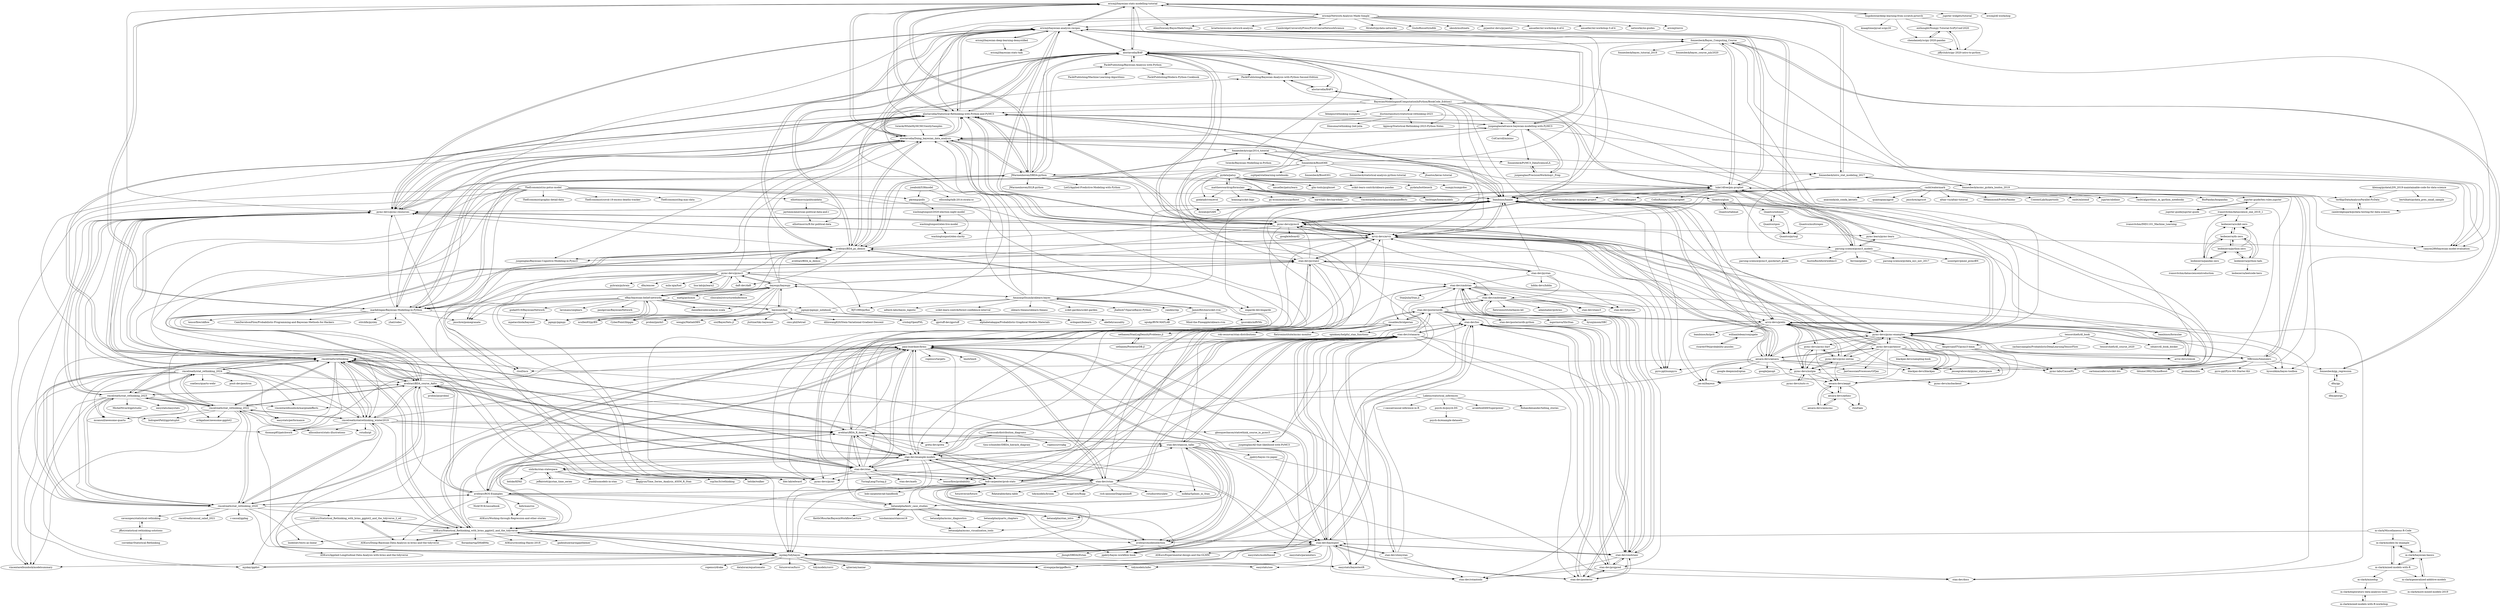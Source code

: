 digraph G {
"ericmjl/bayesian-stats-modelling-tutorial" -> "ericmjl/bayesian-analysis-recipes"
"ericmjl/bayesian-stats-modelling-tutorial" -> "hugobowne/deep-learning-from-scratch-pytorch"
"ericmjl/bayesian-stats-modelling-tutorial" -> "canyon289/bayesian-model-evaluation"
"ericmjl/bayesian-stats-modelling-tutorial" -> "aloctavodia/BAP"
"ericmjl/bayesian-stats-modelling-tutorial" -> "fonnesbeck/intro_stat_modeling_2017"
"ericmjl/bayesian-stats-modelling-tutorial" -> "aloctavodia/Statistical-Rethinking-with-Python-and-PyMC3"
"ericmjl/bayesian-stats-modelling-tutorial" -> "ericmjl/Network-Analysis-Made-Simple"
"ericmjl/bayesian-stats-modelling-tutorial" -> "aloctavodia/Doing_bayesian_data_analysis"
"ericmjl/bayesian-stats-modelling-tutorial" -> "JWarmenhoven/DBDA-python"
"ericmjl/bayesian-stats-modelling-tutorial" -> "pymc-devs/pymc-resources"
"ericmjl/bayesian-stats-modelling-tutorial" -> "AllenDowney/BayesMadeSimple" ["e"=1]
"ericmjl/bayesian-stats-modelling-tutorial" -> "bambinos/bambi"
"ericmjl/bayesian-stats-modelling-tutorial" -> "jupyter-widgets/tutorial" ["e"=1]
"ericmjl/bayesian-stats-modelling-tutorial" -> "ericmjl/dl-workshop" ["e"=1]
"ericmjl/bayesian-stats-modelling-tutorial" -> "markdregan/Bayesian-Modelling-in-Python"
"avehtari/BDA_course_Aalto" -> "avehtari/BDA_py_demos"
"avehtari/BDA_course_Aalto" -> "rmcelreath/statrethinking_winter2019"
"avehtari/BDA_course_Aalto" -> "avehtari/BDA_R_demos"
"avehtari/BDA_course_Aalto" -> "rmcelreath/rethinking"
"avehtari/BDA_course_Aalto" -> "paul-buerkner/brms"
"avehtari/BDA_course_Aalto" -> "pymc-devs/pymc-resources"
"avehtari/BDA_course_Aalto" -> "rmcelreath/stat_rethinking_2022"
"avehtari/BDA_course_Aalto" -> "stan-dev/stan"
"avehtari/BDA_course_Aalto" -> "rmcelreath/stat_rethinking_2020"
"avehtari/BDA_course_Aalto" -> "avehtari/ROS-Examples"
"avehtari/BDA_course_Aalto" -> "stan-dev/example-models"
"avehtari/BDA_course_Aalto" -> "probml/pyprobml" ["e"=1]
"avehtari/BDA_course_Aalto" -> "mjskay/tidybayes"
"avehtari/BDA_course_Aalto" -> "rmcelreath/stat_rethinking_2023"
"avehtari/BDA_course_Aalto" -> "arviz-devs/arviz"
"elliottmorris/politicaldata" -> "elliottmorris/R-for-political-data"
"elliottmorris/politicaldata" -> "jaytimm/american-political-data-and-r"
"pymc-devs/pymc-resources" -> "aloctavodia/Statistical-Rethinking-with-Python-and-PyMC3"
"pymc-devs/pymc-resources" -> "rmcelreath/rethinking"
"pymc-devs/pymc-resources" -> "rmcelreath/statrethinking_winter2019"
"pymc-devs/pymc-resources" -> "rmcelreath/stat_rethinking_2022"
"pymc-devs/pymc-resources" -> "pymc-devs/pymc" ["e"=1]
"pymc-devs/pymc-resources" -> "bambinos/bambi"
"pymc-devs/pymc-resources" -> "arviz-devs/arviz"
"pymc-devs/pymc-resources" -> "aloctavodia/Doing_bayesian_data_analysis"
"pymc-devs/pymc-resources" -> "aloctavodia/BAP"
"pymc-devs/pymc-resources" -> "JWarmenhoven/DBDA-python"
"pymc-devs/pymc-resources" -> "pymc-devs/pymc-examples"
"pymc-devs/pymc-resources" -> "avehtari/BDA_course_Aalto"
"pymc-devs/pymc-resources" -> "ericmjl/bayesian-analysis-recipes"
"pymc-devs/pymc-resources" -> "rmcelreath/stat_rethinking_2023"
"pymc-devs/pymc-resources" -> "pymc-devs/pymc4"
"ASKurz/Statistical_Rethinking_with_brms_ggplot2_and_the_tidyverse" -> "ASKurz/Doing-Bayesian-Data-Analysis-in-brms-and-the-tidyverse"
"ASKurz/Statistical_Rethinking_with_brms_ggplot2_and_the_tidyverse" -> "ASKurz/Statistical_Rethinking_with_brms_ggplot2_and_the_tidyverse_2_ed"
"ASKurz/Statistical_Rethinking_with_brms_ggplot2_and_the_tidyverse" -> "mjskay/tidybayes"
"ASKurz/Statistical_Rethinking_with_brms_ggplot2_and_the_tidyverse" -> "paul-buerkner/brms"
"ASKurz/Statistical_Rethinking_with_brms_ggplot2_and_the_tidyverse" -> "florianhartig/DHARMa" ["e"=1]
"ASKurz/Statistical_Rethinking_with_brms_ggplot2_and_the_tidyverse" -> "lindeloev/tests-as-linear" ["e"=1]
"ASKurz/Statistical_Rethinking_with_brms_ggplot2_and_the_tidyverse" -> "easystats/bayestestR" ["e"=1]
"ASKurz/Statistical_Rethinking_with_brms_ggplot2_and_the_tidyverse" -> "ASKurz/recoding-Hayes-2018"
"ASKurz/Statistical_Rethinking_with_brms_ggplot2_and_the_tidyverse" -> "avehtari/modelselection"
"ASKurz/Statistical_Rethinking_with_brms_ggplot2_and_the_tidyverse" -> "strengejacke/ggeffects" ["e"=1]
"ASKurz/Statistical_Rethinking_with_brms_ggplot2_and_the_tidyverse" -> "stan-dev/rstanarm"
"ASKurz/Statistical_Rethinking_with_brms_ggplot2_and_the_tidyverse" -> "rmcelreath/rethinking"
"ASKurz/Statistical_Rethinking_with_brms_ggplot2_and_the_tidyverse" -> "stan-dev/bayesplot"
"ASKurz/Statistical_Rethinking_with_brms_ggplot2_and_the_tidyverse" -> "avehtari/BDA_R_demos"
"ASKurz/Statistical_Rethinking_with_brms_ggplot2_and_the_tidyverse" -> "gadenbuie/xaringanthemer" ["e"=1]
"rmcelreath/statrethinking_winter2019" -> "rmcelreath/rethinking"
"rmcelreath/statrethinking_winter2019" -> "avehtari/BDA_course_Aalto"
"rmcelreath/statrethinking_winter2019" -> "pymc-devs/pymc-resources"
"rmcelreath/statrethinking_winter2019" -> "rmcelreath/stat_rethinking_2020"
"rmcelreath/statrethinking_winter2019" -> "mjskay/tidybayes"
"rmcelreath/statrethinking_winter2019" -> "paul-buerkner/brms"
"rmcelreath/statrethinking_winter2019" -> "rmcelreath/stat_rethinking_2022"
"rmcelreath/statrethinking_winter2019" -> "gbosquechacon/statrethink_course_in_pymc3"
"rmcelreath/statrethinking_winter2019" -> "thomasp85/patchwork" ["e"=1]
"rmcelreath/statrethinking_winter2019" -> "ASKurz/Statistical_Rethinking_with_brms_ggplot2_and_the_tidyverse"
"rmcelreath/statrethinking_winter2019" -> "stan-dev/example-models"
"rmcelreath/statrethinking_winter2019" -> "allisonhorst/stats-illustrations" ["e"=1]
"rmcelreath/statrethinking_winter2019" -> "aloctavodia/Statistical-Rethinking-with-Python-and-PyMC3"
"rmcelreath/statrethinking_winter2019" -> "avehtari/BDA_R_demos"
"rmcelreath/statrethinking_winter2019" -> "rstudio/gt" ["e"=1]
"ASKurz/Statistical_Rethinking_with_brms_ggplot2_and_the_tidyverse_2_ed" -> "ASKurz/Doing-Bayesian-Data-Analysis-in-brms-and-the-tidyverse"
"ASKurz/Statistical_Rethinking_with_brms_ggplot2_and_the_tidyverse_2_ed" -> "ASKurz/Applied-Longitudinal-Data-Analysis-with-brms-and-the-tidyverse"
"ASKurz/Statistical_Rethinking_with_brms_ggplot2_and_the_tidyverse_2_ed" -> "ASKurz/Statistical_Rethinking_with_brms_ggplot2_and_the_tidyverse"
"stan-dev/pystan2" -> "stan-dev/stan"
"stan-dev/pystan2" -> "arviz-devs/arviz"
"stan-dev/pystan2" -> "avehtari/BDA_py_demos"
"stan-dev/pystan2" -> "stan-dev/cmdstanpy"
"stan-dev/pystan2" -> "stan-dev/example-models"
"stan-dev/pystan2" -> "stan-dev/pystan"
"stan-dev/pystan2" -> "bambinos/bambi"
"stan-dev/pystan2" -> "blei-lab/edward" ["e"=1]
"stan-dev/pystan2" -> "pymc-devs/pymc" ["e"=1]
"stan-dev/pystan2" -> "pymc-devs/pymc4"
"stan-dev/pystan2" -> "stan-dev/rstan"
"stan-dev/pystan2" -> "pyro-ppl/numpyro" ["e"=1]
"stan-dev/pystan2" -> "bayespy/bayespy"
"stan-dev/pystan2" -> "pymc-devs/pymc2"
"stan-dev/pystan2" -> "stan-dev/cmdstan"
"stan-dev/rstan" -> "stan-dev/stan"
"stan-dev/rstan" -> "paul-buerkner/brms"
"stan-dev/rstan" -> "stan-dev/example-models"
"stan-dev/rstan" -> "stan-dev/rstanarm"
"stan-dev/rstan" -> "stan-dev/bayesplot"
"stan-dev/rstan" -> "rmcelreath/rethinking"
"stan-dev/rstan" -> "avehtari/BDA_R_demos"
"stan-dev/rstan" -> "mjskay/tidybayes"
"stan-dev/rstan" -> "tidymodels/broom" ["e"=1]
"stan-dev/rstan" -> "RcppCore/Rcpp" ["e"=1]
"stan-dev/rstan" -> "stan-dev/loo"
"stan-dev/rstan" -> "rich-iannone/DiagrammeR" ["e"=1]
"stan-dev/rstan" -> "rstudio/reticulate" ["e"=1]
"stan-dev/rstan" -> "futureverse/future" ["e"=1]
"stan-dev/rstan" -> "Rdatatable/data.table" ["e"=1]
"ASKurz/Doing-Bayesian-Data-Analysis-in-brms-and-the-tidyverse" -> "ASKurz/Statistical_Rethinking_with_brms_ggplot2_and_the_tidyverse_2_ed"
"ASKurz/Doing-Bayesian-Data-Analysis-in-brms-and-the-tidyverse" -> "ASKurz/Statistical_Rethinking_with_brms_ggplot2_and_the_tidyverse"
"ASKurz/Doing-Bayesian-Data-Analysis-in-brms-and-the-tidyverse" -> "ASKurz/Applied-Longitudinal-Data-Analysis-with-brms-and-the-tidyverse"
"cambridgespark/pydata-testing-for-data-science" -> "terfilip/DataAnalysisParallel-PyData"
"klemag/pydataLDN_2019-maintainable-code-for-data-science" -> "terfilip/DataAnalysisParallel-PyData"
"klemag/pydataLDN_2019-maintainable-code-for-data-science" -> "cambridgespark/pydata-testing-for-data-science"
"klemag/pydataLDN_2019-maintainable-code-for-data-science" -> "bertilhatt/pydata_pres_small_sample"
"pymc-devs/pymc4" -> "luke14free/pm-prophet"
"pymc-devs/pymc4" -> "arviz-devs/arviz"
"pymc-devs/pymc4" -> "bambinos/bambi"
"pymc-devs/pymc4" -> "rlouf/mcx" ["e"=1]
"pymc-devs/pymc4" -> "pyro-ppl/numpyro" ["e"=1]
"pymc-devs/pymc4" -> "aesara-devs/aesara"
"pymc-devs/pymc4" -> "pymc-devs/pymc" ["e"=1]
"pymc-devs/pymc4" -> "aloctavodia/Statistical-Rethinking-with-Python-and-PyMC3"
"pymc-devs/pymc4" -> "ericmjl/bayesian-analysis-recipes"
"pymc-devs/pymc4" -> "tensorflow/probability" ["e"=1]
"pymc-devs/pymc4" -> "aloctavodia/BAP"
"pymc-devs/pymc4" -> "pymc-devs/pymc-examples"
"pymc-devs/pymc4" -> "google/edward2" ["e"=1]
"pymc-devs/pymc4" -> "blackjax-devs/blackjax" ["e"=1]
"pymc-devs/pymc4" -> "pymc-learn/pymc-learn"
"bob-carpenter/prob-stats" -> "avehtari/modelselection"
"bob-carpenter/prob-stats" -> "sinhrks/stan-statespace"
"bob-carpenter/prob-stats" -> "stan-dev/posteriordb"
"bob-carpenter/prob-stats" -> "avehtari/ROS-Examples"
"bob-carpenter/prob-stats" -> "milkha/Splines_in_Stan"
"bob-carpenter/prob-stats" -> "ASKurz/Doing-Bayesian-Data-Analysis-in-brms-and-the-tidyverse"
"bob-carpenter/prob-stats" -> "stan-dev/example-models"
"bob-carpenter/prob-stats" -> "betanalpha/knitr_case_studies"
"bob-carpenter/prob-stats" -> "jgabry/bayes-workflow-book"
"bob-carpenter/prob-stats" -> "mjskay/tidybayes"
"bob-carpenter/prob-stats" -> "betanalpha/stan_intro"
"bob-carpenter/prob-stats" -> "stan-dev/rstanarm"
"bob-carpenter/prob-stats" -> "stan-dev/stancon_talks"
"bob-carpenter/prob-stats" -> "bob-carpenter/ad-handbook"
"eBay/bayesian-belief-networks" -> "bayespy/bayespy"
"eBay/bayesian-belief-networks" -> "ncullen93/pyBN"
"eBay/bayesian-belief-networks" -> "pgmpy/pgmpy" ["e"=1]
"eBay/bayesian-belief-networks" -> "paulgovan/BayesianNetwork"
"eBay/bayesian-belief-networks" -> "jmschrei/pomegranate" ["e"=1]
"eBay/bayesian-belief-networks" -> "pymc-devs/pymc2"
"eBay/bayesian-belief-networks" -> "bayesnet/bnt"
"eBay/bayesian-belief-networks" -> "danielkorzekwa/bayes-scala"
"eBay/bayesian-belief-networks" -> "CyberPoint/libpgm"
"eBay/bayesian-belief-networks" -> "blei-lab/edward" ["e"=1]
"eBay/bayesian-belief-networks" -> "pgmpy/pgmpy_notebook"
"eBay/bayesian-belief-networks" -> "godai0519/BayesianNetwork"
"eBay/bayesian-belief-networks" -> "larsmans/seqlearn" ["e"=1]
"eBay/bayesian-belief-networks" -> "avehtari/BDA_py_demos"
"eBay/bayesian-belief-networks" -> "markdregan/Bayesian-Modelling-in-Python"
"jupyter-guide/ten-rules-jupyter" -> "jupyter-guide/jupyter-guide"
"jupyter-guide/ten-rules-jupyter" -> "ivanovitchm/datascience_one_2019_1"
"twiecki/WhileMyMCMCGentlySamples" -> "aloctavodia/Doing_bayesian_data_analysis"
"dfm/gp" -> "fonnesbeck/gp_regression"
"dfm/gp" -> "dfm/george" ["e"=1]
"bayesnet/bnt" -> "gpstuff-dev/gpstuff" ["e"=1]
"bayesnet/bnt" -> "probml/pmtk3" ["e"=1]
"bayesnet/bnt" -> "eBay/bayesian-belief-networks"
"bayesnet/bnt" -> "bayespy/bayespy"
"bayesnet/bnt" -> "pgmpy/pgmpy" ["e"=1]
"bayesnet/bnt" -> "wengjn/MatlabDBN"
"bayesnet/bnt" -> "sisl/BayesNets.jl" ["e"=1]
"bayesnet/bnt" -> "jluttine/tikz-bayesnet" ["e"=1]
"bayesnet/bnt" -> "CyberPoint/libpgm"
"bayesnet/bnt" -> "cmu-phil/tetrad" ["e"=1]
"bayesnet/bnt" -> "dilinwang820/Stein-Variational-Gradient-Descent" ["e"=1]
"bayesnet/bnt" -> "crishoj/OpenPNL"
"tensorchiefs/dl_book" -> "zacharyaanglin/ProbabilisticDeepLearningTensorFlow"
"tensorchiefs/dl_book" -> "AmpersandTV/pymc3-hmm"
"tensorchiefs/dl_book" -> "tensorchiefs/dl_course_2020"
"tensorchiefs/dl_book" -> "oduerr/dl_book_docker"
"junpenglao/advance-bayesian-modelling-with-PyMC3" -> "junpenglao/PrecisionWorkshop1_Prep"
"junpenglao/advance-bayesian-modelling-with-PyMC3" -> "junpenglao/All-that-likelihood-with-PyMC3"
"junpenglao/advance-bayesian-modelling-with-PyMC3" -> "aloctavodia/BAP"
"junpenglao/advance-bayesian-modelling-with-PyMC3" -> "ericmjl/bayesian-analysis-recipes"
"junpenglao/advance-bayesian-modelling-with-PyMC3" -> "ColCarroll/minimc" ["e"=1]
"junpenglao/advance-bayesian-modelling-with-PyMC3" -> "aloctavodia/Statistical-Rethinking-with-Python-and-PyMC3"
"junpenglao/advance-bayesian-modelling-with-PyMC3" -> "aloctavodia/Doing_bayesian_data_analysis"
"junpenglao/advance-bayesian-modelling-with-PyMC3" -> "canyon289/bayesian-model-evaluation"
"junpenglao/advance-bayesian-modelling-with-PyMC3" -> "fonnesbeck/PyMC3_DataScienceLA"
"stan-dev/cmdstan" -> "stan-dev/cmdstanr"
"stan-dev/cmdstan" -> "stan-dev/cmdstanpy"
"stan-dev/cmdstan" -> "stan-dev/docs"
"stan-dev/cmdstan" -> "stan-dev/loo"
"stan-dev/cmdstan" -> "stan-dev/posterior"
"stan-dev/cmdstan" -> "stan-dev/stanc3"
"stan-dev/cmdstan" -> "StanJulia/Stan.jl" ["e"=1]
"stan-dev/cmdstan" -> "roualdes/bridgestan"
"stan-dev/cmdstan" -> "stan-dev/projpred"
"stan-dev/cmdstan" -> "stan-dev/httpstan"
"jffist/statistical-rethinking-solutions" -> "cavaunpeu/statistical-rethinking"
"jffist/statistical-rethinking-solutions" -> "corriebar/Statistical-Rethinking"
"stan-dev/rstanarm" -> "stan-dev/bayesplot"
"stan-dev/rstanarm" -> "stan-dev/loo"
"stan-dev/rstanarm" -> "paul-buerkner/brms"
"stan-dev/rstanarm" -> "mjskay/tidybayes"
"stan-dev/rstanarm" -> "stan-dev/stancon_talks"
"stan-dev/rstanarm" -> "stan-dev/rstantools"
"stan-dev/rstanarm" -> "stan-dev/shinystan"
"stan-dev/rstanarm" -> "easystats/bayestestR" ["e"=1]
"stan-dev/rstanarm" -> "stan-dev/rstan"
"stan-dev/rstanarm" -> "stan-dev/cmdstanr"
"stan-dev/rstanarm" -> "stan-dev/posterior"
"stan-dev/rstanarm" -> "stan-dev/example-models"
"stan-dev/rstanarm" -> "ASKurz/Statistical_Rethinking_with_brms_ggplot2_and_the_tidyverse"
"stan-dev/rstanarm" -> "stan-dev/projpred"
"stan-dev/rstanarm" -> "stan-dev/cmdstan"
"avehtari/ROS-Examples" -> "avehtari/modelselection"
"avehtari/ROS-Examples" -> "avehtari/BDA_R_demos"
"avehtari/ROS-Examples" -> "bob-carpenter/prob-stats"
"avehtari/ROS-Examples" -> "stan-dev/example-models"
"avehtari/ROS-Examples" -> "behrman/ros"
"avehtari/ROS-Examples" -> "NickCH-K/causalbook" ["e"=1]
"avehtari/ROS-Examples" -> "betanalpha/knitr_case_studies"
"avehtari/ROS-Examples" -> "rmcelreath/rethinking"
"avehtari/ROS-Examples" -> "ASKurz/Doing-Bayesian-Data-Analysis-in-brms-and-the-tidyverse"
"avehtari/ROS-Examples" -> "avehtari/BDA_course_Aalto"
"avehtari/ROS-Examples" -> "paul-buerkner/brms"
"avehtari/ROS-Examples" -> "ASKurz/Working-through-Regression-and-other-stories"
"avehtari/ROS-Examples" -> "rmcelreath/stat_rethinking_2020"
"avehtari/ROS-Examples" -> "jgabry/bayes-workflow-book"
"jeffalstott/pystan_time_series" -> "sinhrks/stan-statespace"
"stan-dev/posteriordb" -> "roualdes/bridgestan"
"stan-dev/posteriordb" -> "stan-dev/posteriordb-python"
"stan-dev/posteriordb" -> "spinkney/helpful_stan_functions"
"stan-dev/posteriordb" -> "arviz-devs/preliz"
"stan-dev/posteriordb" -> "stan-dev/loo"
"stan-dev/posteriordb" -> "stan-dev/cmdstanpy"
"stan-dev/posteriordb" -> "jgabry/bayes-workflow-book"
"stan-dev/posteriordb" -> "stan-dev/cmdstanr"
"stan-dev/posteriordb" -> "bob-carpenter/prob-stats"
"stan-dev/posteriordb" -> "mgorinova/SlicStan"
"stan-dev/posteriordb" -> "hyunjimoon/SBC"
"m-clark/Miscellaneous-R-Code" -> "m-clark/models-by-example"
"m-clark/Miscellaneous-R-Code" -> "m-clark/bayesian-basics"
"m-clark/Miscellaneous-R-Code" -> "avehtari/modelselection"
"avehtari/modelselection" -> "bob-carpenter/prob-stats"
"avehtari/modelselection" -> "jgabry/bayes-workflow-book"
"avehtari/modelselection" -> "avehtari/BDA_R_demos"
"avehtari/modelselection" -> "ASKurz/Experimental-design-and-the-GLMM"
"avehtari/modelselection" -> "jhoupt/DBDA2Estan"
"fonnesbeck/mcmc_pydata_london_2019" -> "terfilip/DataAnalysisParallel-PyData"
"fonnesbeck/mcmc_pydata_london_2019" -> "cambridgespark/pydata-testing-for-data-science"
"fonnesbeck/mcmc_pydata_london_2019" -> "fonnesbeck/intro_stat_modeling_2017"
"psych-ds/psych-DS" -> "psych-ds/example-datasets"
"jupyter-guide/jupyter-guide" -> "jupyter-guide/ten-rules-jupyter"
"pymc-learn/pymc-learn" -> "luke14free/pm-prophet"
"pymc-learn/pymc-learn" -> "parsing-science/pymc3_models"
"pymc-learn/pymc-learn" -> "canyon289/bayesian-model-evaluation"
"PacktPublishing/Bayesian-Analysis-with-Python-Second-Edition" -> "aloctavodia/BAP"
"PacktPublishing/Bayesian-Analysis-with-Python-Second-Edition" -> "aloctavodia/BAP3"
"ericmjl/bayesian-deep-learning-demystified" -> "ericmjl/bayesian-stats-talk"
"ericmjl/bayesian-deep-learning-demystified" -> "ericmjl/bayesian-analysis-recipes"
"stan-dev/pystan" -> "stan-dev/cmdstanpy"
"stan-dev/pystan" -> "stan-dev/pystan2"
"stan-dev/pystan" -> "arviz-devs/arviz"
"stan-dev/pystan" -> "stan-dev/cmdstan"
"stan-dev/pystan" -> "stan-dev/httpstan"
"stan-dev/pystan" -> "hddm-devs/hddm" ["e"=1]
"stan-dev/pystan" -> "bambinos/bambi"
"leobezerra/python-zero" -> "leobezerra/python-tads"
"leobezerra/python-zero" -> "leobezerra/ds-zero"
"leobezerra/python-zero" -> "leobezerra/scikit-zero"
"leobezerra/python-zero" -> "leobezerra/pandas-zero"
"junpenglao/PrecisionWorkshop1_Prep" -> "junpenglao/advance-bayesian-modelling-with-PyMC3"
"junpenglao/PrecisionWorkshop1_Prep" -> "fonnesbeck/PyMC3_DataScienceLA"
"luke14free/pm-prophet" -> "MBrouns/timeseers"
"luke14free/pm-prophet" -> "pymc-devs/pymc4"
"luke14free/pm-prophet" -> "parsing-science/pymc3_models"
"luke14free/pm-prophet" -> "ericmjl/bayesian-analysis-recipes"
"luke14free/pm-prophet" -> "canyon289/bayesian-model-evaluation"
"luke14free/pm-prophet" -> "pymc-learn/pymc-learn"
"luke14free/pm-prophet" -> "bambinos/bambi"
"luke14free/pm-prophet" -> "AlexIoannides/pymc-example-project"
"luke14free/pm-prophet" -> "hyosubkim/bayes-toolbox"
"luke14free/pm-prophet" -> "pymc-devs/pymc-examples"
"luke14free/pm-prophet" -> "dafiti/causalimpact" ["e"=1]
"luke14free/pm-prophet" -> "aloctavodia/Statistical-Rethinking-with-Python-and-PyMC3"
"luke14free/pm-prophet" -> "CollinRooney12/htsprophet" ["e"=1]
"luke14free/pm-prophet" -> "pymc-labs/CausalPy" ["e"=1]
"luke14free/pm-prophet" -> "fonnesbeck/Bayes_Computing_Course"
"stan-dev/cmdstanpy" -> "stan-dev/cmdstan"
"stan-dev/cmdstanpy" -> "stan-dev/cmdstanr"
"stan-dev/cmdstanpy" -> "stan-dev/docs"
"stan-dev/cmdstanpy" -> "stan-dev/httpstan"
"stan-dev/cmdstanpy" -> "arviz-devs/preliz"
"stan-dev/cmdstanpy" -> "stan-dev/posteriordb"
"stan-dev/cmdstanpy" -> "stan-dev/stanc3"
"stan-dev/cmdstanpy" -> "jgabry/bayes-workflow-book"
"stan-dev/cmdstanpy" -> "flatironinstitute/bayes-kit"
"stan-dev/cmdstanpy" -> "adamhaber/pybrms" ["e"=1]
"parsing-science/pymc3_models" -> "AustinRochford/webmc3"
"parsing-science/pymc3_models" -> "parsing-science/pymc3_quickstart_guide"
"parsing-science/pymc3_models" -> "luke14free/pm-prophet"
"parsing-science/pymc3_models" -> "ferrine/gelato"
"parsing-science/pymc3_models" -> "junpenglao/Bayesian-Cognitive-Modeling-in-Pymc3"
"parsing-science/pymc3_models" -> "parsing-science/pydata_nyc_nov_2017"
"parsing-science/pymc3_models" -> "pymc-learn/pymc-learn"
"parsing-science/pymc3_models" -> "ericmjl/bayesian-analysis-recipes"
"parsing-science/pymc3_models" -> "usnistgov/pmml_pymcBN"
"ivanovitchm/datascience_one_2019_1" -> "leobezerra/scikit-zero"
"ivanovitchm/datascience_one_2019_1" -> "ivanovitchm/IMD1101_Machine_Learning"
"arviz-devs/simuk" -> "arviz-devs/preliz"
"jaytimm/american-political-data-and-r" -> "elliottmorris/R-for-political-data"
"pymc-devs/nuts-rs" -> "pymc-devs/nutpie"
"jgabry/bayes-vis-paper" -> "stan-dev/docs"
"terfilip/DataAnalysisParallel-PyData" -> "cambridgespark/pydata-testing-for-data-science"
"leobezerra/python-tads" -> "leobezerra/leetcode-hero"
"leobezerra/python-tads" -> "leobezerra/python-zero"
"leobezerra/python-tads" -> "leobezerra/scikit-zero"
"leobezerra/python-tads" -> "leobezerra/ds-zero"
"MBrouns/timeseers" -> "luke14free/pm-prophet"
"MBrouns/timeseers" -> "pymc-devs/pymc-examples"
"MBrouns/timeseers" -> "pymc-labs/CausalPy" ["e"=1]
"MBrouns/timeseers" -> "carlomazzaferro/scikit-hts" ["e"=1]
"MBrouns/timeseers" -> "arviz-devs/preliz"
"MBrouns/timeseers" -> "tblume1992/ThymeBoost" ["e"=1]
"MBrouns/timeseers" -> "fonnesbeck/gp_regression"
"MBrouns/timeseers" -> "probml/bandits"
"MBrouns/timeseers" -> "hyosubkim/bayes-toolbox"
"MBrouns/timeseers" -> "bambinos/bambi"
"MBrouns/timeseers" -> "pyro-ppl/Pyro-M5-Starter-Kit"
"Lakens/statistical_inferences" -> "arcaldwell49/Superpower"
"Lakens/statistical_inferences" -> "vincentarelbundock/marginaleffects" ["e"=1]
"Lakens/statistical_inferences" -> "RohanAlexander/telling_stories"
"Lakens/statistical_inferences" -> "r-causal/causal-inference-in-R" ["e"=1]
"Lakens/statistical_inferences" -> "ASKurz/Experimental-design-and-the-GLMM"
"Lakens/statistical_inferences" -> "psych-ds/psych-DS"
"fonnesbeck/scipy2014_tutorial" -> "aloctavodia/Doing_bayesian_data_analysis"
"fonnesbeck/scipy2014_tutorial" -> "fonnesbeck/intro_stat_modeling_2017"
"fonnesbeck/scipy2014_tutorial" -> "fonnesbeck/Bios8366"
"fonnesbeck/scipy2014_tutorial" -> "markdregan/Bayesian-Modelling-in-Python"
"fonnesbeck/scipy2014_tutorial" -> "fonnesbeck/PyMC3_DataScienceLA"
"fonnesbeck/scipy2014_tutorial" -> "ericmjl/bayesian-analysis-recipes"
"fonnesbeck/scipy2014_tutorial" -> "twiecki/Bayesian-Modelling-in-Python" ["e"=1]
"ericmjl/Network-Analysis-Made-Simple" -> "ericmjl/nxviz" ["e"=1]
"ericmjl/Network-Analysis-Made-Simple" -> "ericmjl/bayesian-stats-modelling-tutorial"
"ericmjl/Network-Analysis-Made-Simple" -> "ericmjl/bayesian-analysis-recipes"
"ericmjl/Network-Analysis-Made-Simple" -> "briatte/awesome-network-analysis" ["e"=1]
"ericmjl/Network-Analysis-Made-Simple" -> "CambridgeUniversityPress/FirstCourseNetworkScience" ["e"=1]
"ericmjl/Network-Analysis-Made-Simple" -> "MridulS/pydata-networkx"
"ericmjl/Network-Analysis-Made-Simple" -> "aloctavodia/Doing_bayesian_data_analysis"
"ericmjl/Network-Analysis-Made-Simple" -> "aloctavodia/Statistical-Rethinking-with-Python-and-PyMC3"
"ericmjl/Network-Analysis-Made-Simple" -> "GiulioRossetti/ndlib" ["e"=1]
"ericmjl/Network-Analysis-Made-Simple" -> "nkoub/multinetx" ["e"=1]
"ericmjl/Network-Analysis-Made-Simple" -> "pyjanitor-devs/pyjanitor" ["e"=1]
"ericmjl/Network-Analysis-Made-Simple" -> "amueller/ml-workshop-4-of-4" ["e"=1]
"ericmjl/Network-Analysis-Made-Simple" -> "amueller/ml-workshop-3-of-4" ["e"=1]
"ericmjl/Network-Analysis-Made-Simple" -> "networkx/nx-guides" ["e"=1]
"ericmjl/Network-Analysis-Made-Simple" -> "AllenDowney/BayesMadeSimple" ["e"=1]
"TheEconomist/us-potus-model" -> "TheEconomist/covid-19-excess-deaths-tracker" ["e"=1]
"TheEconomist/us-potus-model" -> "TheEconomist/big-mac-data" ["e"=1]
"TheEconomist/us-potus-model" -> "TheEconomist/graphic-detail-data" ["e"=1]
"TheEconomist/us-potus-model" -> "pkremp/polls"
"TheEconomist/us-potus-model" -> "rmcelreath/statrethinking_winter2019"
"TheEconomist/us-potus-model" -> "rmcelreath/rethinking"
"TheEconomist/us-potus-model" -> "avehtari/BDA_course_Aalto"
"TheEconomist/us-potus-model" -> "mjskay/tidybayes"
"TheEconomist/us-potus-model" -> "paul-buerkner/brms"
"TheEconomist/us-potus-model" -> "stan-dev/example-models"
"TheEconomist/us-potus-model" -> "bambinos/bambi"
"TheEconomist/us-potus-model" -> "vincentarelbundock/modelsummary" ["e"=1]
"TheEconomist/us-potus-model" -> "elliottmorris/politicaldata"
"TheEconomist/us-potus-model" -> "rlouf/mcx" ["e"=1]
"TheEconomist/us-potus-model" -> "rmcelreath/stat_rethinking_2020"
"Quantco/glum" -> "Quantco/tabmat"
"Quantco/glum" -> "matthewwardrop/formulaic"
"Quantco/glum" -> "Quantco/ndonnx"
"rasbt/watermark" -> "arviz-devs/arviz"
"rasbt/watermark" -> "bambinos/bambi"
"rasbt/watermark" -> "jupyter/nbdime" ["e"=1]
"rasbt/watermark" -> "rasbt/mlxtend" ["e"=1]
"rasbt/watermark" -> "engarde-dev/engarde" ["e"=1]
"rasbt/watermark" -> "rasbt/algorithms_in_ipython_notebooks" ["e"=1]
"rasbt/watermark" -> "BioPandas/biopandas" ["e"=1]
"rasbt/watermark" -> "anaconda/nb_conda_kernels" ["e"=1]
"rasbt/watermark" -> "quantopian/qgrid" ["e"=1]
"rasbt/watermark" -> "jmschrei/apricot" ["e"=1]
"rasbt/watermark" -> "altair-viz/altair-tutorial" ["e"=1]
"rasbt/watermark" -> "HHammond/PrettyPandas" ["e"=1]
"rasbt/watermark" -> "ContextLab/hypertools" ["e"=1]
"rasbt/watermark" -> "pymc-devs/pymc4"
"rasbt/watermark" -> "jupyter-guide/ten-rules-jupyter"
"AmpersandTV/pymc3-hmm" -> "pymc-devs/mcbackend"
"AmpersandTV/pymc3-hmm" -> "arviz-devs/simuk"
"AmpersandTV/pymc3-hmm" -> "pymc-devs/pymc-examples"
"AmpersandTV/pymc3-hmm" -> "aesara-devs/aeppl"
"aloctavodia/Doing_bayesian_data_analysis" -> "JWarmenhoven/DBDA-python"
"aloctavodia/Doing_bayesian_data_analysis" -> "aloctavodia/Statistical-Rethinking-with-Python-and-PyMC3"
"aloctavodia/Doing_bayesian_data_analysis" -> "markdregan/Bayesian-Modelling-in-Python"
"aloctavodia/Doing_bayesian_data_analysis" -> "aloctavodia/BAP"
"aloctavodia/Doing_bayesian_data_analysis" -> "ericmjl/bayesian-analysis-recipes"
"aloctavodia/Doing_bayesian_data_analysis" -> "bambinos/bambi"
"aloctavodia/Doing_bayesian_data_analysis" -> "pymc-devs/pymc-resources"
"aloctavodia/Doing_bayesian_data_analysis" -> "avehtari/BDA_py_demos"
"aloctavodia/Doing_bayesian_data_analysis" -> "fonnesbeck/scipy2014_tutorial"
"aloctavodia/Doing_bayesian_data_analysis" -> "arviz-devs/arviz"
"aloctavodia/Doing_bayesian_data_analysis" -> "junpenglao/advance-bayesian-modelling-with-PyMC3"
"aloctavodia/Doing_bayesian_data_analysis" -> "pymc-devs/pymc4"
"aloctavodia/Doing_bayesian_data_analysis" -> "parsing-science/pymc3_models"
"aloctavodia/Doing_bayesian_data_analysis" -> "ericmjl/bayesian-stats-modelling-tutorial"
"aloctavodia/Doing_bayesian_data_analysis" -> "junpenglao/Bayesian-Cognitive-Modeling-in-Pymc3"
"pgmpy/pgmpy_notebook" -> "pgmpy/pgmpy" ["e"=1]
"pgmpy/pgmpy_notebook" -> "erdogant/bnlearn" ["e"=1]
"pgmpy/pgmpy_notebook" -> "PacktPublishing/Bayesian-Analysis-with-Python-Second-Edition"
"pgmpy/pgmpy_notebook" -> "ncullen93/pyBN"
"pgmpy/pgmpy_notebook" -> "CyberPoint/libpgm"
"pgmpy/pgmpy_notebook" -> "akelleh/causality" ["e"=1]
"pgmpy/pgmpy_notebook" -> "alphabetakappa/Probabilistic-Graphical-Models-Materials"
"hugobowne/deep-learning-from-scratch-pytorch" -> "enthought/Numpy-Tutorial-SciPyConf-2020"
"hugobowne/deep-learning-from-scratch-pytorch" -> "jiffyclub/scipy-2020-intro-to-python"
"hugobowne/deep-learning-from-scratch-pytorch" -> "chendaniely/scipy-2020-pandas"
"hugobowne/deep-learning-from-scratch-pytorch" -> "knaaptime/pysal-scipy20"
"hugobowne/deep-learning-from-scratch-pytorch" -> "ericmjl/bayesian-stats-modelling-tutorial"
"aesara-devs/aesara" -> "blackjax-devs/blackjax" ["e"=1]
"aesara-devs/aesara" -> "pymc-devs/pytensor"
"aesara-devs/aesara" -> "bambinos/bambi"
"aesara-devs/aesara" -> "pymc-devs/pymc-examples"
"aesara-devs/aesara" -> "arviz-devs/arviz"
"aesara-devs/aesara" -> "aesara-devs/aeppl"
"aesara-devs/aesara" -> "pyro-ppl/numpyro" ["e"=1]
"aesara-devs/aesara" -> "pymc-devs/pymc4"
"aesara-devs/aesara" -> "pymc-labs/CausalPy" ["e"=1]
"aesara-devs/aesara" -> "google-deepmind/optax" ["e"=1]
"aesara-devs/aesara" -> "rlouf/mcx" ["e"=1]
"aesara-devs/aesara" -> "JaxGaussianProcesses/GPJax" ["e"=1]
"aesara-devs/aesara" -> "pymc-devs/pymc" ["e"=1]
"aesara-devs/aesara" -> "jax-ml/bayeux" ["e"=1]
"aesara-devs/aesara" -> "google/jaxopt" ["e"=1]
"stan-dev/posterior" -> "stan-dev/cmdstanr"
"stan-dev/posterior" -> "stan-dev/loo"
"stan-dev/posterior" -> "stan-dev/bayesplot"
"stan-dev/posterior" -> "stan-dev/projpred"
"stan-dev/posterior" -> "stan-dev/cmdstan"
"stan-dev/example-models" -> "stan-dev/stan"
"stan-dev/example-models" -> "avehtari/BDA_R_demos"
"stan-dev/example-models" -> "paul-buerkner/brms"
"stan-dev/example-models" -> "stan-dev/stancon_talks"
"stan-dev/example-models" -> "stan-dev/rstan"
"stan-dev/example-models" -> "stan-dev/bayesplot"
"stan-dev/example-models" -> "sinhrks/stan-statespace"
"stan-dev/example-models" -> "rmcelreath/rethinking"
"stan-dev/example-models" -> "stan-dev/rstanarm"
"stan-dev/example-models" -> "avehtari/ROS-Examples"
"stan-dev/example-models" -> "bob-carpenter/prob-stats"
"stan-dev/example-models" -> "avehtari/modelselection"
"stan-dev/example-models" -> "ASKurz/Statistical_Rethinking_with_brms_ggplot2_and_the_tidyverse"
"stan-dev/example-models" -> "mjskay/tidybayes"
"stan-dev/example-models" -> "betanalpha/knitr_case_studies"
"m-clark/mixedup" -> "m-clark/exploratory-data-analysis-tools"
"m-clark/exploratory-data-analysis-tools" -> "m-clark/mixed-models-with-R-workshop"
"sinhrks/stan-statespace" -> "jeffalstott/pystan_time_series"
"sinhrks/stan-statespace" -> "jrnold/ssmodels-in-stan"
"sinhrks/stan-statespace" -> "hagijyun/Time_Series_Analysis_4SSM_R_Stan"
"sinhrks/stan-statespace" -> "ssp3nc3r/rethinking"
"sinhrks/stan-statespace" -> "helske/walker"
"sinhrks/stan-statespace" -> "bob-carpenter/prob-stats"
"sinhrks/stan-statespace" -> "helske/KFAS"
"fonnesbeck/gp_regression" -> "fonnesbeck/Bayes_Computing_Course"
"fonnesbeck/gp_regression" -> "dfm/gp"
"jiffyclub/scipy-2020-intro-to-python" -> "enthought/Numpy-Tutorial-SciPyConf-2020"
"leobezerra/ds-zero" -> "leobezerra/pandas-zero"
"leobezerra/ds-zero" -> "leobezerra/python-zero"
"leobezerra/ds-zero" -> "leobezerra/scikit-zero"
"leobezerra/ds-zero" -> "leobezerra/python-tads"
"leobezerra/pandas-zero" -> "leobezerra/ds-zero"
"leobezerra/pandas-zero" -> "leobezerra/scikit-zero"
"leobezerra/pandas-zero" -> "leobezerra/python-zero"
"leobezerra/pandas-zero" -> "ivanovitchm/datascience_one_2019_1"
"leobezerra/pandas-zero" -> "ivanovitchm/datascienceintroduction"
"fonnesbeck/Bayes_Computing_Course" -> "fonnesbeck/gp_regression"
"fonnesbeck/Bayes_Computing_Course" -> "fonnesbeck/bayes_tutorial_2019"
"fonnesbeck/Bayes_Computing_Course" -> "canyon289/bayesian-model-evaluation"
"fonnesbeck/Bayes_Computing_Course" -> "ericmjl/bayesian-analysis-recipes"
"fonnesbeck/Bayes_Computing_Course" -> "arviz-devs/simuk"
"fonnesbeck/Bayes_Computing_Course" -> "aloctavodia/BAP"
"fonnesbeck/Bayes_Computing_Course" -> "fonnesbeck/bayes_course_july2020"
"fonnesbeck/Bayes_Computing_Course" -> "fonnesbeck/mcmc_pydata_london_2019"
"fonnesbeck/Bayes_Computing_Course" -> "luke14free/pm-prophet"
"stan-dev/cmdstanr" -> "stan-dev/posterior"
"stan-dev/cmdstanr" -> "stan-dev/cmdstan"
"stan-dev/cmdstanr" -> "stan-dev/loo"
"stan-dev/cmdstanr" -> "stan-dev/projpred"
"stan-dev/cmdstanr" -> "stan-dev/bayesplot"
"stan-dev/cmdstanr" -> "stan-dev/rstantools"
"stan-dev/cmdstanr" -> "stan-dev/cmdstanpy"
"matthewwardrop/formulaic" -> "pydata/patsy"
"matthewwardrop/formulaic" -> "bambinos/formulae"
"matthewwardrop/formulaic" -> "Quantco/glum"
"matthewwardrop/formulaic" -> "bambinos/bambi"
"matthewwardrop/formulaic" -> "py-econometrics/pyfixest" ["e"=1]
"matthewwardrop/formulaic" -> "bashtage/linearmodels" ["e"=1]
"matthewwardrop/formulaic" -> "narwhals-dev/narwhals" ["e"=1]
"matthewwardrop/formulaic" -> "vincentarelbundock/pymarginaleffects"
"matthewwardrop/formulaic" -> "koaning/scikit-lego" ["e"=1]
"matthewwardrop/formulaic" -> "godatadriven/evol"
"gbosquechacon/statrethink_course_in_pymc3" -> "junpenglao/All-that-likelihood-with-PyMC3"
"Quantco/tabmat" -> "Quantco/glum"
"enthought/Numpy-Tutorial-SciPyConf-2020" -> "chendaniely/scipy-2020-pandas"
"enthought/Numpy-Tutorial-SciPyConf-2020" -> "jiffyclub/scipy-2020-intro-to-python"
"chendaniely/scipy-2020-pandas" -> "enthought/Numpy-Tutorial-SciPyConf-2020"
"chendaniely/scipy-2020-pandas" -> "jiffyclub/scipy-2020-intro-to-python"
"godai0519/BayesianNetwork" -> "mpatacchiola/bayonet"
"leobezerra/scikit-zero" -> "leobezerra/ds-zero"
"avehtari/BDA_py_demos" -> "avehtari/BDA_R_demos"
"avehtari/BDA_py_demos" -> "avehtari/BDA_course_Aalto"
"avehtari/BDA_py_demos" -> "aloctavodia/Statistical-Rethinking-with-Python-and-PyMC3"
"avehtari/BDA_py_demos" -> "aloctavodia/Doing_bayesian_data_analysis"
"avehtari/BDA_py_demos" -> "avehtari/BDA_m_demos" ["e"=1]
"avehtari/BDA_py_demos" -> "ericmjl/bayesian-analysis-recipes"
"avehtari/BDA_py_demos" -> "markdregan/Bayesian-Modelling-in-Python"
"avehtari/BDA_py_demos" -> "bambinos/bambi"
"avehtari/BDA_py_demos" -> "aloctavodia/BAP"
"avehtari/BDA_py_demos" -> "rmcelreath/rethinking"
"avehtari/BDA_py_demos" -> "stan-dev/pystan2"
"avehtari/BDA_py_demos" -> "arviz-devs/arviz"
"avehtari/BDA_py_demos" -> "pymc-devs/pymc-resources"
"avehtari/BDA_py_demos" -> "JWarmenhoven/DBDA-python"
"avehtari/BDA_py_demos" -> "daft-dev/daft" ["e"=1]
"arviz-devs/arviz" -> "bambinos/bambi"
"arviz-devs/arviz" -> "pyro-ppl/numpyro" ["e"=1]
"arviz-devs/arviz" -> "pymc-devs/pymc4"
"arviz-devs/arviz" -> "pymc-devs/pymc" ["e"=1]
"arviz-devs/arviz" -> "blackjax-devs/blackjax" ["e"=1]
"arviz-devs/arviz" -> "aesara-devs/aesara"
"arviz-devs/arviz" -> "pymc-devs/pymc-resources"
"arviz-devs/arviz" -> "pymc-devs/pymc-examples"
"arviz-devs/arviz" -> "pymc-labs/CausalPy" ["e"=1]
"arviz-devs/arviz" -> "aloctavodia/Statistical-Rethinking-with-Python-and-PyMC3"
"arviz-devs/arviz" -> "arviz-devs/preliz"
"arviz-devs/arviz" -> "tensorflow/probability" ["e"=1]
"arviz-devs/arviz" -> "stan-dev/pystan2"
"arviz-devs/arviz" -> "avehtari/BDA_py_demos"
"arviz-devs/arviz" -> "aloctavodia/Doing_bayesian_data_analysis"
"BayesianModelingandComputationInPython/BookCode_Edition1" -> "aloctavodia/BAP3"
"BayesianModelingandComputationInPython/BookCode_Edition1" -> "fehiepsi/rethinking-numpyro" ["e"=1]
"BayesianModelingandComputationInPython/BookCode_Edition1" -> "pymc-devs/pymc-resources"
"BayesianModelingandComputationInPython/BookCode_Edition1" -> "arviz-devs/arviz"
"BayesianModelingandComputationInPython/BookCode_Edition1" -> "bambinos/bambi"
"BayesianModelingandComputationInPython/BookCode_Edition1" -> "pymc-devs/pymc-examples"
"BayesianModelingandComputationInPython/BookCode_Edition1" -> "arviz-devs/preliz"
"BayesianModelingandComputationInPython/BookCode_Edition1" -> "aloctavodia/BAP"
"BayesianModelingandComputationInPython/BookCode_Edition1" -> "pymc-labs/CausalPy" ["e"=1]
"BayesianModelingandComputationInPython/BookCode_Edition1" -> "PacktPublishing/Bayesian-Analysis-with-Python-Second-Edition"
"BayesianModelingandComputationInPython/BookCode_Edition1" -> "kpjmcg/Statistical-Rethinking-2023-Python-Notes"
"BayesianModelingandComputationInPython/BookCode_Edition1" -> "dustinstansbury/statistical-rethinking-2023"
"BayesianModelingandComputationInPython/BookCode_Edition1" -> "junpenglao/advance-bayesian-modelling-with-PyMC3"
"BayesianModelingandComputationInPython/BookCode_Edition1" -> "aloctavodia/Statistical-Rethinking-with-Python-and-PyMC3"
"BayesianModelingandComputationInPython/BookCode_Edition1" -> "pymc-devs/nutpie"
"pymc-devs/pymc2" -> "bayespy/bayespy"
"pymc-devs/pymc2" -> "pymc-devs/pymc" ["e"=1]
"pymc-devs/pymc2" -> "aloctavodia/Doing_bayesian_data_analysis"
"pymc-devs/pymc2" -> "eBay/bayesian-belief-networks"
"pymc-devs/pymc2" -> "blei-lab/edward" ["e"=1]
"pymc-devs/pymc2" -> "avehtari/BDA_py_demos"
"pymc-devs/pymc2" -> "mila-iqia/fuel" ["e"=1]
"pymc-devs/pymc2" -> "RJT1990/pyflux" ["e"=1]
"pymc-devs/pymc2" -> "stan-dev/pystan2"
"pymc-devs/pymc2" -> "lisa-lab/pylearn2" ["e"=1]
"pymc-devs/pymc2" -> "pybrain/pybrain" ["e"=1]
"pymc-devs/pymc2" -> "markdregan/Bayesian-Modelling-in-Python"
"pymc-devs/pymc2" -> "dfm/emcee" ["e"=1]
"pymc-devs/pymc2" -> "jmschrei/pomegranate" ["e"=1]
"pymc-devs/pymc2" -> "daft-dev/daft" ["e"=1]
"pymc-devs/pymc-examples" -> "pymc-devs/pymc-extras"
"pymc-devs/pymc-examples" -> "arviz-devs/preliz"
"pymc-devs/pymc-examples" -> "AmpersandTV/pymc3-hmm"
"pymc-devs/pymc-examples" -> "bambinos/bambi"
"pymc-devs/pymc-examples" -> "aesara-devs/aesara"
"pymc-devs/pymc-examples" -> "aesara-devs/aeppl"
"pymc-devs/pymc-examples" -> "MBrouns/timeseers"
"pymc-devs/pymc-examples" -> "blackjax-devs/blackjax" ["e"=1]
"pymc-devs/pymc-examples" -> "pymc-devs/nutpie"
"pymc-devs/pymc-examples" -> "arviz-devs/simuk"
"pymc-devs/pymc-examples" -> "pymc-devs/pytensor"
"pymc-devs/pymc-examples" -> "pymc-labs/CausalPy" ["e"=1]
"pymc-devs/pymc-examples" -> "pymc-devs/pymc-bart"
"pymc-devs/pymc-examples" -> "arviz-devs/arviz"
"pymc-devs/pymc-examples" -> "pymc-devs/pymc-resources"
"mjskay/tidybayes" -> "stan-dev/bayesplot"
"mjskay/tidybayes" -> "paul-buerkner/brms"
"mjskay/tidybayes" -> "mjskay/ggdist" ["e"=1]
"mjskay/tidybayes" -> "tidymodels/infer" ["e"=1]
"mjskay/tidybayes" -> "easystats/bayestestR" ["e"=1]
"mjskay/tidybayes" -> "tidymodels/corrr" ["e"=1]
"mjskay/tidybayes" -> "stan-dev/rstanarm"
"mjskay/tidybayes" -> "strengejacke/ggeffects" ["e"=1]
"mjskay/tidybayes" -> "easystats/see" ["e"=1]
"mjskay/tidybayes" -> "njtierney/naniar" ["e"=1]
"mjskay/tidybayes" -> "ASKurz/Statistical_Rethinking_with_brms_ggplot2_and_the_tidyverse"
"mjskay/tidybayes" -> "ropensci/drake" ["e"=1]
"mjskay/tidybayes" -> "datalorax/equatiomatic" ["e"=1]
"mjskay/tidybayes" -> "futureverse/furrr" ["e"=1]
"mjskay/tidybayes" -> "vincentarelbundock/modelsummary" ["e"=1]
"paul-buerkner/brms" -> "mjskay/tidybayes"
"paul-buerkner/brms" -> "stan-dev/bayesplot"
"paul-buerkner/brms" -> "rmcelreath/rethinking"
"paul-buerkner/brms" -> "stan-dev/rstanarm"
"paul-buerkner/brms" -> "easystats/bayestestR" ["e"=1]
"paul-buerkner/brms" -> "stan-dev/stan"
"paul-buerkner/brms" -> "ASKurz/Statistical_Rethinking_with_brms_ggplot2_and_the_tidyverse"
"paul-buerkner/brms" -> "stan-dev/example-models"
"paul-buerkner/brms" -> "lme4/lme4" ["e"=1]
"paul-buerkner/brms" -> "mjskay/ggdist" ["e"=1]
"paul-buerkner/brms" -> "stan-dev/rstan"
"paul-buerkner/brms" -> "greta-dev/greta" ["e"=1]
"paul-buerkner/brms" -> "ropensci/targets" ["e"=1]
"paul-buerkner/brms" -> "thomasp85/patchwork" ["e"=1]
"paul-buerkner/brms" -> "strengejacke/ggeffects" ["e"=1]
"rmcelreath/stat_rethinking_2020" -> "rmcelreath/rethinking"
"rmcelreath/stat_rethinking_2020" -> "rmcelreath/statrethinking_winter2019"
"rmcelreath/stat_rethinking_2020" -> "rmcelreath/causal_salad_2021" ["e"=1]
"rmcelreath/stat_rethinking_2020" -> "avehtari/BDA_course_Aalto"
"rmcelreath/stat_rethinking_2020" -> "rmcelreath/stat_rethinking_2022"
"rmcelreath/stat_rethinking_2020" -> "pymc-devs/pymc-resources"
"rmcelreath/stat_rethinking_2020" -> "mjskay/tidybayes"
"rmcelreath/stat_rethinking_2020" -> "ASKurz/Statistical_Rethinking_with_brms_ggplot2_and_the_tidyverse"
"rmcelreath/stat_rethinking_2020" -> "avehtari/ROS-Examples"
"rmcelreath/stat_rethinking_2020" -> "paul-buerkner/brms"
"rmcelreath/stat_rethinking_2020" -> "rmcelreath/stat_rethinking_2023"
"rmcelreath/stat_rethinking_2020" -> "r-causal/ggdag" ["e"=1]
"rmcelreath/stat_rethinking_2020" -> "ASKurz/Statistical_Rethinking_with_brms_ggplot2_and_the_tidyverse_2_ed"
"rmcelreath/stat_rethinking_2020" -> "lindeloev/tests-as-linear" ["e"=1]
"rmcelreath/stat_rethinking_2020" -> "cavaunpeu/statistical-rethinking"
"AmazaspShumik/sklearn-bayes" -> "JamesRitchie/scikit-rvm"
"AmazaspShumik/sklearn-bayes" -> "scikit-learn-contrib/forest-confidence-interval" ["e"=1]
"AmazaspShumik/sklearn-bayes" -> "bayespy/bayespy"
"AmazaspShumik/sklearn-bayes" -> "sklearn-theano/sklearn-theano" ["e"=1]
"AmazaspShumik/sklearn-bayes" -> "ericmjl/bayesian-analysis-recipes"
"AmazaspShumik/sklearn-bayes" -> "luke14free/pm-prophet"
"AmazaspShumik/sklearn-bayes" -> "aloctavodia/Doing_bayesian_data_analysis"
"AmazaspShumik/sklearn-bayes" -> "scikit-garden/scikit-garden" ["e"=1]
"AmazaspShumik/sklearn-bayes" -> "aloctavodia/Statistical-Rethinking-with-Python-and-PyMC3"
"AmazaspShumik/sklearn-bayes" -> "jhallock7/SparseBayes-Python"
"AmazaspShumik/sklearn-bayes" -> "yandex/rep" ["e"=1]
"AmazaspShumik/sklearn-bayes" -> "engarde-dev/engarde" ["e"=1]
"AmazaspShumik/sklearn-bayes" -> "bambinos/bambi"
"AmazaspShumik/sklearn-bayes" -> "adtech-labs/bayes_logistic"
"AmazaspShumik/sklearn-bayes" -> "RJT1990/pyflux" ["e"=1]
"stan-dev/shinystan" -> "stan-dev/rstantools"
"stan-dev/shinystan" -> "stan-dev/loo"
"stan-dev/shinystan" -> "stan-dev/bayesplot"
"stan-dev/shinystan" -> "stan-dev/rstanarm"
"pymc-devs/nutpie" -> "pymc-devs/nuts-rs"
"pymc-devs/nutpie" -> "pymc-devs/pymc-extras"
"pymc-devs/nutpie" -> "pymc-devs/mcbackend"
"pymc-devs/nutpie" -> "pymc-devs/pymc-bart"
"pymc-devs/nutpie" -> "aesara-devs/aehmc"
"pymc-devs/nutpie" -> "arviz-devs/preliz"
"pymc-devs/nutpie" -> "aesara-devs/aeppl"
"pymc-devs/nutpie" -> "jax-ml/bayeux" ["e"=1]
"stan-dev/loo" -> "stan-dev/posterior"
"stan-dev/loo" -> "stan-dev/projpred"
"stan-dev/loo" -> "stan-dev/cmdstanr"
"stan-dev/loo" -> "stan-dev/bayesplot"
"stan-dev/loo" -> "stan-dev/rstantools"
"stan-dev/loo" -> "stan-dev/rstanarm"
"aesara-devs/aeppl" -> "aesara-devs/aemcmc"
"aesara-devs/aeppl" -> "aesara-devs/aehmc"
"aesara-devs/aeppl" -> "rlouf/aex"
"washingtonpost/2020-election-night-model" -> "washingtonpost/elex-clarity"
"washingtonpost/2020-election-night-model" -> "washingtonpost/elex-live-model"
"behrman/ros" -> "ASKurz/Working-through-Regression-and-other-stories"
"m-clark/mixed-models-with-R-workshop" -> "m-clark/exploratory-data-analysis-tools"
"spinkney/helpful_stan_functions" -> "roualdes/bridgestan"
"m-clark/models-by-example" -> "m-clark/bayesian-basics"
"m-clark/models-by-example" -> "m-clark/mixed-models-with-R"
"aesara-devs/aehmc" -> "aesara-devs/aemcmc"
"aesara-devs/aehmc" -> "aesara-devs/aeppl"
"aesara-devs/aehmc" -> "rlouf/aex"
"rmcelreath/stat_rethinking_2022" -> "rmcelreath/rethinking"
"rmcelreath/stat_rethinking_2022" -> "rmcelreath/stat_rethinking_2023"
"rmcelreath/stat_rethinking_2022" -> "pymc-devs/pymc-resources"
"rmcelreath/stat_rethinking_2022" -> "avehtari/BDA_course_Aalto"
"rmcelreath/stat_rethinking_2022" -> "rmcelreath/statrethinking_winter2019"
"rmcelreath/stat_rethinking_2022" -> "rmcelreath/stat_rethinking_2020"
"rmcelreath/stat_rethinking_2022" -> "rmcelreath/stat_rethinking_2024"
"rmcelreath/stat_rethinking_2022" -> "mcanouil/awesome-quarto" ["e"=1]
"rmcelreath/stat_rethinking_2022" -> "paul-buerkner/brms"
"rmcelreath/stat_rethinking_2022" -> "allisonhorst/stats-illustrations" ["e"=1]
"rmcelreath/stat_rethinking_2022" -> "IndrajeetPatil/ggstatsplot" ["e"=1]
"rmcelreath/stat_rethinking_2022" -> "rstudio/gt" ["e"=1]
"rmcelreath/stat_rethinking_2022" -> "easystats/performance" ["e"=1]
"rmcelreath/stat_rethinking_2022" -> "vincentarelbundock/modelsummary" ["e"=1]
"rmcelreath/stat_rethinking_2022" -> "erikgahner/awesome-ggplot2" ["e"=1]
"markdregan/Bayesian-Modelling-in-Python" -> "aloctavodia/Doing_bayesian_data_analysis"
"markdregan/Bayesian-Modelling-in-Python" -> "blei-lab/edward" ["e"=1]
"markdregan/Bayesian-Modelling-in-Python" -> "aloctavodia/Statistical-Rethinking-with-Python-and-PyMC3"
"markdregan/Bayesian-Modelling-in-Python" -> "pymc-devs/pymc" ["e"=1]
"markdregan/Bayesian-Modelling-in-Python" -> "avehtari/BDA_py_demos"
"markdregan/Bayesian-Modelling-in-Python" -> "jmschrei/pomegranate" ["e"=1]
"markdregan/Bayesian-Modelling-in-Python" -> "tensorflow/skflow" ["e"=1]
"markdregan/Bayesian-Modelling-in-Python" -> "CamDavidsonPilon/Probabilistic-Programming-and-Bayesian-Methods-for-Hackers" ["e"=1]
"markdregan/Bayesian-Modelling-in-Python" -> "fonnesbeck/scipy2014_tutorial"
"markdregan/Bayesian-Modelling-in-Python" -> "ericmjl/bayesian-analysis-recipes"
"markdregan/Bayesian-Modelling-in-Python" -> "pymc-devs/pymc-resources"
"markdregan/Bayesian-Modelling-in-Python" -> "stitchfix/pyxley" ["e"=1]
"markdregan/Bayesian-Modelling-in-Python" -> "pgmpy/pgmpy" ["e"=1]
"markdregan/Bayesian-Modelling-in-Python" -> "ericmjl/bayesian-stats-modelling-tutorial"
"markdregan/Bayesian-Modelling-in-Python" -> "yhat/rodeo" ["e"=1]
"pydata/patsy" -> "matthewwardrop/formulaic"
"pydata/patsy" -> "bambinos/bambi"
"pydata/patsy" -> "godatadriven/evol"
"pydata/patsy" -> "dswah/pyGAM" ["e"=1]
"pydata/patsy" -> "arviz-devs/arviz"
"pydata/patsy" -> "amueller/patsylearn"
"pydata/patsy" -> "glm-tools/pyglmnet" ["e"=1]
"pydata/patsy" -> "scikit-learn-contrib/sklearn-pandas" ["e"=1]
"pydata/patsy" -> "pydata/bottleneck" ["e"=1]
"pydata/patsy" -> "numpy/numpydoc" ["e"=1]
"pydata/patsy" -> "stan-dev/pystan2"
"pydata/patsy" -> "bashtage/linearmodels" ["e"=1]
"ncullen93/pyBN" -> "eBay/bayesian-belief-networks"
"pymc-devs/pymc-extras" -> "pymc-devs/pymc-examples"
"pymc-devs/pymc-extras" -> "pymc-devs/pymc-bart"
"pymc-devs/pymc-extras" -> "aesara-devs/aeppl"
"pymc-devs/pymc-extras" -> "arviz-devs/preliz"
"pymc-devs/pymc-extras" -> "pymc-devs/nutpie"
"pymc-devs/pymc-extras" -> "jessegrabowski/pymc_statespace"
"JamesRitchie/scikit-rvm" -> "AmazaspShumik/sklearn-bayes"
"JamesRitchie/scikit-rvm" -> "Mind-the-Pineapple/sklearn-rvm"
"JamesRitchie/scikit-rvm" -> "ipsorakis/mRVMs"
"JamesRitchie/scikit-rvm" -> "iqiukp/RVM-MATLAB"
"arviz-devs/preliz" -> "arviz-devs/simuk"
"arviz-devs/preliz" -> "pymc-devs/pymc-bart"
"arviz-devs/preliz" -> "bambinos/kulprit"
"arviz-devs/preliz" -> "pymc-devs/pymc-extras"
"arviz-devs/preliz" -> "jax-ml/bayeux" ["e"=1]
"arviz-devs/preliz" -> "bambinos/formulae"
"arviz-devs/preliz" -> "williambdean/conjugate"
"arviz-devs/preliz" -> "pymc-devs/pymc-examples"
"arviz-devs/preliz" -> "pymc-devs/nutpie"
"arviz-devs/preliz" -> "hyosubkim/bayes-toolbox"
"aesara-devs/aemcmc" -> "aesara-devs/aehmc"
"aesara-devs/aemcmc" -> "aesara-devs/aeppl"
"Quantco/multiregex" -> "Quantco/pytsql"
"bayespy/bayespy" -> "eBay/bayesian-belief-networks"
"bayespy/bayespy" -> "pymc-devs/pymc2"
"bayespy/bayespy" -> "pgmpy/pgmpy" ["e"=1]
"bayespy/bayespy" -> "jmschrei/pomegranate" ["e"=1]
"bayespy/bayespy" -> "AmazaspShumik/sklearn-bayes"
"bayespy/bayespy" -> "mattjj/pyhsmm" ["e"=1]
"bayespy/bayespy" -> "blei-lab/edward" ["e"=1]
"bayespy/bayespy" -> "clinicalml/structuredinference" ["e"=1]
"bayespy/bayespy" -> "bayesnet/bnt"
"bayespy/bayespy" -> "CyberPoint/libpgm"
"bayespy/bayespy" -> "avehtari/BDA_py_demos"
"bayespy/bayespy" -> "markdregan/Bayesian-Modelling-in-Python"
"bayespy/bayespy" -> "stan-dev/pystan2"
"bayespy/bayespy" -> "danielkorzekwa/bayes-scala"
"bayespy/bayespy" -> "aloctavodia/Doing_bayesian_data_analysis"
"avehtari/BDA_R_demos" -> "avehtari/BDA_py_demos"
"avehtari/BDA_R_demos" -> "stan-dev/example-models"
"avehtari/BDA_R_demos" -> "avehtari/BDA_course_Aalto"
"avehtari/BDA_R_demos" -> "avehtari/modelselection"
"avehtari/BDA_R_demos" -> "stan-dev/stancon_talks"
"avehtari/BDA_R_demos" -> "rmcelreath/rethinking"
"avehtari/BDA_R_demos" -> "avehtari/ROS-Examples"
"avehtari/BDA_R_demos" -> "mjskay/tidybayes"
"avehtari/BDA_R_demos" -> "ASKurz/Statistical_Rethinking_with_brms_ggplot2_and_the_tidyverse"
"avehtari/BDA_R_demos" -> "paul-buerkner/brms"
"avehtari/BDA_R_demos" -> "stan-dev/stan"
"avehtari/BDA_R_demos" -> "stan-dev/rstanarm"
"avehtari/BDA_R_demos" -> "betanalpha/knitr_case_studies"
"avehtari/BDA_R_demos" -> "bob-carpenter/prob-stats"
"avehtari/BDA_R_demos" -> "greta-dev/greta" ["e"=1]
"pymc-devs/pytensor" -> "aesara-devs/aesara"
"pymc-devs/pytensor" -> "pymc-devs/nutpie"
"pymc-devs/pytensor" -> "pymc-devs/pymc-examples"
"pymc-devs/pytensor" -> "arviz-devs/preliz"
"pymc-devs/pytensor" -> "pymc-devs/pymc-extras"
"pymc-devs/pytensor" -> "aesara-devs/aeppl"
"pymc-devs/pytensor" -> "blackjax-devs/blackjax" ["e"=1]
"pymc-devs/pytensor" -> "jax-ml/bayeux" ["e"=1]
"pymc-devs/pytensor" -> "bambinos/bambi"
"pymc-devs/pytensor" -> "arviz-devs/arviz"
"pymc-devs/pytensor" -> "pymc-labs/CausalPy" ["e"=1]
"pymc-devs/pytensor" -> "JaxGaussianProcesses/GPJax" ["e"=1]
"pymc-devs/pytensor" -> "blackjax-devs/sampling-book" ["e"=1]
"pymc-devs/pytensor" -> "MBrouns/timeseers"
"pymc-devs/pymc-bart" -> "pymc-devs/pymc-extras"
"pymc-devs/pymc-bart" -> "arviz-devs/preliz"
"pymc-devs/pymc-bart" -> "pymc-devs/nutpie"
"pymc-devs/pymc-bart" -> "aesara-devs/aeppl"
"bambinos/bambi" -> "arviz-devs/arviz"
"bambinos/bambi" -> "pymc-labs/CausalPy" ["e"=1]
"bambinos/bambi" -> "pymc-devs/pymc-examples"
"bambinos/bambi" -> "blackjax-devs/blackjax" ["e"=1]
"bambinos/bambi" -> "aesara-devs/aesara"
"bambinos/bambi" -> "pyro-ppl/numpyro" ["e"=1]
"bambinos/bambi" -> "arviz-devs/preliz"
"bambinos/bambi" -> "paul-buerkner/brms"
"bambinos/bambi" -> "pymc-devs/pymc4"
"bambinos/bambi" -> "pymc-devs/pymc-resources"
"bambinos/bambi" -> "luke14free/pm-prophet"
"bambinos/bambi" -> "aloctavodia/Doing_bayesian_data_analysis"
"bambinos/bambi" -> "aloctavodia/Statistical-Rethinking-with-Python-and-PyMC3"
"bambinos/bambi" -> "dswah/pyGAM" ["e"=1]
"bambinos/bambi" -> "jax-ml/bayeux" ["e"=1]
"rmcelreath/stat_rethinking_2023" -> "rmcelreath/stat_rethinking_2024"
"rmcelreath/stat_rethinking_2023" -> "rmcelreath/rethinking"
"rmcelreath/stat_rethinking_2023" -> "rmcelreath/stat_rethinking_2022"
"rmcelreath/stat_rethinking_2023" -> "pymc-devs/pymc-resources"
"rmcelreath/stat_rethinking_2023" -> "avehtari/BDA_course_Aalto"
"rmcelreath/stat_rethinking_2023" -> "mcanouil/awesome-quarto" ["e"=1]
"rmcelreath/stat_rethinking_2023" -> "rmcelreath/stat_rethinking_2020"
"rmcelreath/stat_rethinking_2023" -> "mjskay/ggdist" ["e"=1]
"rmcelreath/stat_rethinking_2023" -> "IndrajeetPatil/ggstatsplot" ["e"=1]
"rmcelreath/stat_rethinking_2023" -> "erikgahner/awesome-ggplot2" ["e"=1]
"rmcelreath/stat_rethinking_2023" -> "vincentarelbundock/marginaleffects" ["e"=1]
"rmcelreath/stat_rethinking_2023" -> "vincentarelbundock/modelsummary" ["e"=1]
"rmcelreath/stat_rethinking_2023" -> "thomasp85/patchwork" ["e"=1]
"rmcelreath/stat_rethinking_2023" -> "MichelNivard/gptstudio" ["e"=1]
"rmcelreath/stat_rethinking_2023" -> "easystats/easystats" ["e"=1]
"stan-dev/bayesplot" -> "mjskay/tidybayes"
"stan-dev/bayesplot" -> "easystats/bayestestR" ["e"=1]
"stan-dev/bayesplot" -> "stan-dev/loo"
"stan-dev/bayesplot" -> "stan-dev/rstanarm"
"stan-dev/bayesplot" -> "stan-dev/posterior"
"stan-dev/bayesplot" -> "paul-buerkner/brms"
"stan-dev/bayesplot" -> "stan-dev/cmdstanr"
"stan-dev/bayesplot" -> "strengejacke/ggeffects" ["e"=1]
"stan-dev/bayesplot" -> "tidymodels/infer" ["e"=1]
"stan-dev/bayesplot" -> "mjskay/ggdist" ["e"=1]
"stan-dev/bayesplot" -> "easystats/see" ["e"=1]
"stan-dev/bayesplot" -> "easystats/modelbased" ["e"=1]
"stan-dev/bayesplot" -> "stan-dev/rstantools"
"stan-dev/bayesplot" -> "stan-dev/shinystan"
"stan-dev/bayesplot" -> "easystats/parameters" ["e"=1]
"roualdes/bridgestan" -> "spinkney/helpful_stan_functions"
"roualdes/bridgestan" -> "stan-dev/posteriordb"
"roualdes/bridgestan" -> "sethaxen/StanLogDensityProblems.jl"
"roualdes/bridgestan" -> "rok-cesnovar/stan-distributions"
"roualdes/bridgestan" -> "flatironinstitute/mcmc-monitor"
"betanalpha/quarto_chapters" -> "betanalpha/mcmc_visualization_tools"
"washingtonpost/elex-live-model" -> "washingtonpost/2020-election-night-model"
"washingtonpost/elex-live-model" -> "washingtonpost/elex-clarity"
"betanalpha/mcmc_diagnostics" -> "betanalpha/mcmc_visualization_tools"
"sethaxen/PosteriorDB.jl" -> "sethaxen/StanLogDensityProblems.jl"
"sethaxen/StanLogDensityProblems.jl" -> "sethaxen/PosteriorDB.jl"
"rasmusab/distribution_diagrams" -> "tinu-schneider/DBDA_hierach_diagram"
"rasmusab/distribution_diagrams" -> "greta-dev/greta" ["e"=1]
"rasmusab/distribution_diagrams" -> "ropensci/rrrpkg" ["e"=1]
"rasmusab/distribution_diagrams" -> "stan-dev/example-models"
"JWarmenhoven/DBDA-python" -> "aloctavodia/Doing_bayesian_data_analysis"
"JWarmenhoven/DBDA-python" -> "aloctavodia/BAP"
"JWarmenhoven/DBDA-python" -> "aloctavodia/Statistical-Rethinking-with-Python-and-PyMC3"
"JWarmenhoven/DBDA-python" -> "JWarmenhoven/ISLR-python" ["e"=1]
"JWarmenhoven/DBDA-python" -> "pymc-devs/pymc-resources"
"JWarmenhoven/DBDA-python" -> "bambinos/bambi"
"JWarmenhoven/DBDA-python" -> "ericmjl/bayesian-analysis-recipes"
"JWarmenhoven/DBDA-python" -> "pymc-devs/pymc4"
"JWarmenhoven/DBDA-python" -> "avehtari/BDA_py_demos"
"JWarmenhoven/DBDA-python" -> "ericmjl/bayesian-stats-modelling-tutorial"
"JWarmenhoven/DBDA-python" -> "luke14free/pm-prophet"
"JWarmenhoven/DBDA-python" -> "LeiG/Applied-Predictive-Modeling-with-Python" ["e"=1]
"JWarmenhoven/DBDA-python" -> "markdregan/Bayesian-Modelling-in-Python"
"JWarmenhoven/DBDA-python" -> "arviz-devs/arviz"
"JWarmenhoven/DBDA-python" -> "PacktPublishing/Bayesian-Analysis-with-Python"
"aloctavodia/Statistical-Rethinking-with-Python-and-PyMC3" -> "pymc-devs/pymc-resources"
"aloctavodia/Statistical-Rethinking-with-Python-and-PyMC3" -> "aloctavodia/Doing_bayesian_data_analysis"
"aloctavodia/Statistical-Rethinking-with-Python-and-PyMC3" -> "ericmjl/bayesian-analysis-recipes"
"aloctavodia/Statistical-Rethinking-with-Python-and-PyMC3" -> "aloctavodia/BAP"
"aloctavodia/Statistical-Rethinking-with-Python-and-PyMC3" -> "JWarmenhoven/DBDA-python"
"aloctavodia/Statistical-Rethinking-with-Python-and-PyMC3" -> "rmcelreath/rethinking"
"aloctavodia/Statistical-Rethinking-with-Python-and-PyMC3" -> "avehtari/BDA_py_demos"
"aloctavodia/Statistical-Rethinking-with-Python-and-PyMC3" -> "bambinos/bambi"
"aloctavodia/Statistical-Rethinking-with-Python-and-PyMC3" -> "pymc-devs/pymc4"
"aloctavodia/Statistical-Rethinking-with-Python-and-PyMC3" -> "markdregan/Bayesian-Modelling-in-Python"
"aloctavodia/Statistical-Rethinking-with-Python-and-PyMC3" -> "arviz-devs/arviz"
"aloctavodia/Statistical-Rethinking-with-Python-and-PyMC3" -> "junpenglao/Bayesian-Cognitive-Modeling-in-Pymc3"
"aloctavodia/Statistical-Rethinking-with-Python-and-PyMC3" -> "luke14free/pm-prophet"
"aloctavodia/Statistical-Rethinking-with-Python-and-PyMC3" -> "junpenglao/advance-bayesian-modelling-with-PyMC3"
"aloctavodia/Statistical-Rethinking-with-Python-and-PyMC3" -> "ericmjl/bayesian-stats-modelling-tutorial"
"aloctavodia/BAP3" -> "PacktPublishing/Bayesian-Analysis-with-Python-Second-Edition"
"aloctavodia/BAP3" -> "BayesianModelingandComputationInPython/BookCode_Edition1"
"jseabold/538model" -> "ellisonbg/talk-2014-strata-sc"
"jseabold/538model" -> "pkremp/polls"
"Quantco/spox" -> "Quantco/ndonnx"
"Quantco/spox" -> "Quantco/pytsql"
"dustinstansbury/statistical-rethinking-2023" -> "kpjmcg/Statistical-Rethinking-2023-Python-Notes"
"dustinstansbury/statistical-rethinking-2023" -> "Shmuma/rethinking-2ed-julia"
"dustinstansbury/statistical-rethinking-2023" -> "betanalpha/mcmc_visualization_tools"
"dustinstansbury/statistical-rethinking-2023" -> "jessegrabowski/pymc_statespace"
"stan-dev/projpred" -> "stan-dev/loo"
"stan-dev/projpred" -> "stan-dev/cmdstanr"
"stan-dev/projpred" -> "stan-dev/posterior"
"stan-dev/projpred" -> "stan-dev/rstantools"
"stan-dev/projpred" -> "stan-dev/docs"
"pkremp/polls" -> "washingtonpost/2020-election-night-model"
"williambdean/conjugate" -> "ricardoV94/probability-puzzles"
"rmcelreath/stat_rethinking_2024" -> "rmcelreath/stat_rethinking_2023"
"rmcelreath/stat_rethinking_2024" -> "rmcelreath/rethinking"
"rmcelreath/stat_rethinking_2024" -> "rmcelreath/stat_rethinking_2022"
"rmcelreath/stat_rethinking_2024" -> "mcanouil/awesome-quarto" ["e"=1]
"rmcelreath/stat_rethinking_2024" -> "paul-buerkner/brms"
"rmcelreath/stat_rethinking_2024" -> "avehtari/BDA_course_Aalto"
"rmcelreath/stat_rethinking_2024" -> "coatless/quarto-webr" ["e"=1]
"rmcelreath/stat_rethinking_2024" -> "posit-dev/positron" ["e"=1]
"rmcelreath/stat_rethinking_2024" -> "pymc-devs/pymc-resources"
"rmcelreath/stat_rethinking_2024" -> "vincentarelbundock/modelsummary" ["e"=1]
"rmcelreath/stat_rethinking_2024" -> "rmcelreath/statrethinking_winter2019"
"rmcelreath/stat_rethinking_2024" -> "rmcelreath/stat_rethinking_2020"
"rmcelreath/stat_rethinking_2024" -> "easystats/performance" ["e"=1]
"rmcelreath/stat_rethinking_2024" -> "vincentarelbundock/marginaleffects" ["e"=1]
"rmcelreath/stat_rethinking_2024" -> "mjskay/ggdist" ["e"=1]
"aloctavodia/BAP" -> "JWarmenhoven/DBDA-python"
"aloctavodia/BAP" -> "PacktPublishing/Bayesian-Analysis-with-Python-Second-Edition"
"aloctavodia/BAP" -> "aloctavodia/Statistical-Rethinking-with-Python-and-PyMC3"
"aloctavodia/BAP" -> "aloctavodia/Doing_bayesian_data_analysis"
"aloctavodia/BAP" -> "ericmjl/bayesian-analysis-recipes"
"aloctavodia/BAP" -> "PacktPublishing/Bayesian-Analysis-with-Python"
"aloctavodia/BAP" -> "junpenglao/advance-bayesian-modelling-with-PyMC3"
"aloctavodia/BAP" -> "pymc-devs/pymc-resources"
"aloctavodia/BAP" -> "pymc-devs/pymc4"
"aloctavodia/BAP" -> "ericmjl/bayesian-stats-modelling-tutorial"
"aloctavodia/BAP" -> "pymc-devs/pymc-examples"
"aloctavodia/BAP" -> "avehtari/BDA_py_demos"
"aloctavodia/BAP" -> "fonnesbeck/Bayes_Computing_Course"
"aloctavodia/BAP" -> "arviz-devs/arviz"
"aloctavodia/BAP" -> "aloctavodia/BAP3"
"cavaunpeu/statistical-rethinking" -> "jffist/statistical-rethinking-solutions"
"PacktPublishing/Bayesian-Analysis-with-Python" -> "aloctavodia/BAP"
"PacktPublishing/Bayesian-Analysis-with-Python" -> "PacktPublishing/Bayesian-Analysis-with-Python-Second-Edition"
"PacktPublishing/Bayesian-Analysis-with-Python" -> "PacktPublishing/Modern-Python-Cookbook" ["e"=1]
"PacktPublishing/Bayesian-Analysis-with-Python" -> "PacktPublishing/Machine-Learning-Algorithms" ["e"=1]
"fonnesbeck/PyMC3_DataScienceLA" -> "junpenglao/PrecisionWorkshop1_Prep"
"betanalpha/knitr_case_studies" -> "stan-dev/stancon_talks"
"betanalpha/knitr_case_studies" -> "KeithORourke/BayesinWorkflowLecture"
"betanalpha/knitr_case_studies" -> "betanalpha/stan_intro"
"betanalpha/knitr_case_studies" -> "betanalpha/mcmc_diagnostics"
"betanalpha/knitr_case_studies" -> "betanalpha/mcmc_visualization_tools"
"betanalpha/knitr_case_studies" -> "luisdamiano/stancon18"
"m-clark/generalized-additive-models" -> "m-clark/more-mixed-models-2019"
"m-clark/generalized-additive-models" -> "m-clark/bayesian-basics"
"m-clark/bayesian-basics" -> "m-clark/models-by-example"
"m-clark/bayesian-basics" -> "m-clark/mixed-models-with-R"
"m-clark/bayesian-basics" -> "m-clark/generalized-additive-models"
"stan-dev/stancon_talks" -> "betanalpha/knitr_case_studies"
"stan-dev/stancon_talks" -> "stan-dev/example-models"
"stan-dev/stancon_talks" -> "jgabry/bayes-vis-paper"
"stan-dev/stancon_talks" -> "stan-dev/rstanarm"
"stan-dev/stancon_talks" -> "betanalpha/stan_intro"
"stan-dev/stancon_talks" -> "avehtari/modelselection"
"stan-dev/stancon_talks" -> "avehtari/BDA_R_demos"
"stan-dev/stancon_talks" -> "stan-dev/loo"
"stan-dev/stancon_talks" -> "stan-dev/cmdstanr"
"stan-dev/stancon_talks" -> "stan-dev/posteriordb"
"stan-dev/stancon_talks" -> "milkha/Splines_in_Stan"
"stan-dev/stancon_talks" -> "stan-dev/bayesplot"
"ricardoV94/probability-puzzles" -> "williambdean/conjugate"
"fonnesbeck/intro_stat_modeling_2017" -> "parsing-science/pymc3_quickstart_guide"
"fonnesbeck/intro_stat_modeling_2017" -> "ericmjl/bayesian-stats-modelling-tutorial"
"fonnesbeck/intro_stat_modeling_2017" -> "fonnesbeck/mcmc_pydata_london_2019"
"rmcelreath/rethinking" -> "rmcelreath/statrethinking_winter2019"
"rmcelreath/rethinking" -> "paul-buerkner/brms"
"rmcelreath/rethinking" -> "rmcelreath/stat_rethinking_2022"
"rmcelreath/rethinking" -> "pymc-devs/pymc-resources"
"rmcelreath/rethinking" -> "rmcelreath/stat_rethinking_2023"
"rmcelreath/rethinking" -> "avehtari/BDA_course_Aalto"
"rmcelreath/rethinking" -> "rmcelreath/stat_rethinking_2020"
"rmcelreath/rethinking" -> "mjskay/tidybayes"
"rmcelreath/rethinking" -> "rmcelreath/stat_rethinking_2024"
"rmcelreath/rethinking" -> "avehtari/BDA_R_demos"
"rmcelreath/rethinking" -> "stan-dev/example-models"
"rmcelreath/rethinking" -> "stan-dev/stan"
"rmcelreath/rethinking" -> "aloctavodia/Statistical-Rethinking-with-Python-and-PyMC3"
"rmcelreath/rethinking" -> "thomasp85/patchwork" ["e"=1]
"rmcelreath/rethinking" -> "ASKurz/Statistical_Rethinking_with_brms_ggplot2_and_the_tidyverse"
"stan-dev/stan" -> "stan-dev/rstan"
"stan-dev/stan" -> "stan-dev/example-models"
"stan-dev/stan" -> "stan-dev/pystan2"
"stan-dev/stan" -> "stan-dev/math" ["e"=1]
"stan-dev/stan" -> "paul-buerkner/brms"
"stan-dev/stan" -> "blei-lab/edward" ["e"=1]
"stan-dev/stan" -> "rmcelreath/rethinking"
"stan-dev/stan" -> "TuringLang/Turing.jl" ["e"=1]
"stan-dev/stan" -> "pymc-devs/pymc" ["e"=1]
"stan-dev/stan" -> "avehtari/BDA_R_demos"
"stan-dev/stan" -> "stan-dev/cmdstan"
"stan-dev/stan" -> "avehtari/BDA_course_Aalto"
"stan-dev/stan" -> "tensorflow/probability" ["e"=1]
"stan-dev/stan" -> "arviz-devs/arviz"
"stan-dev/stan" -> "stan-dev/rstanarm"
"fonnesbeck/Bios8366" -> "fonnesbeck/Bios6301"
"fonnesbeck/Bios8366" -> "fonnesbeck/scipy2014_tutorial"
"fonnesbeck/Bios8366" -> "fonnesbeck/intro_stat_modeling_2017"
"fonnesbeck/Bios8366" -> "fonnesbeck/statistical-analysis-python-tutorial" ["e"=1]
"fonnesbeck/Bios8366" -> "fonnesbeck/Bayes_Computing_Course"
"fonnesbeck/Bios8366" -> "aloctavodia/Statistical-Rethinking-with-Python-and-PyMC3"
"fonnesbeck/Bios8366" -> "avehtari/BDA_py_demos"
"fonnesbeck/Bios8366" -> "jfsantos/keras-tutorial" ["e"=1]
"fonnesbeck/Bios8366" -> "sujitpal/statlearning-notebooks" ["e"=1]
"fonnesbeck/Bios8366" -> "JWarmenhoven/DBDA-python"
"ericmjl/bayesian-analysis-recipes" -> "ericmjl/bayesian-stats-modelling-tutorial"
"ericmjl/bayesian-analysis-recipes" -> "aloctavodia/Statistical-Rethinking-with-Python-and-PyMC3"
"ericmjl/bayesian-analysis-recipes" -> "luke14free/pm-prophet"
"ericmjl/bayesian-analysis-recipes" -> "aloctavodia/BAP"
"ericmjl/bayesian-analysis-recipes" -> "aloctavodia/Doing_bayesian_data_analysis"
"ericmjl/bayesian-analysis-recipes" -> "ericmjl/bayesian-deep-learning-demystified"
"ericmjl/bayesian-analysis-recipes" -> "canyon289/bayesian-model-evaluation"
"ericmjl/bayesian-analysis-recipes" -> "ericmjl/bayesian-stats-talk"
"ericmjl/bayesian-analysis-recipes" -> "parsing-science/pymc3_models"
"ericmjl/bayesian-analysis-recipes" -> "pymc-devs/pymc4"
"ericmjl/bayesian-analysis-recipes" -> "bambinos/bambi"
"ericmjl/bayesian-analysis-recipes" -> "fonnesbeck/Bayes_Computing_Course"
"ericmjl/bayesian-analysis-recipes" -> "junpenglao/advance-bayesian-modelling-with-PyMC3"
"ericmjl/bayesian-analysis-recipes" -> "avehtari/BDA_py_demos"
"ericmjl/bayesian-analysis-recipes" -> "pymc-devs/pymc-resources"
"m-clark/mixed-models-with-R" -> "m-clark/models-by-example"
"m-clark/mixed-models-with-R" -> "m-clark/bayesian-basics"
"m-clark/mixed-models-with-R" -> "m-clark/mixedup"
"m-clark/mixed-models-with-R" -> "m-clark/generalized-additive-models"
"Quantco/ndonnx" -> "Quantco/spox"
"Quantco/ndonnx" -> "Quantco/pytsql"
"ericmjl/bayesian-stats-modelling-tutorial" ["l"="39.245,35.993"]
"ericmjl/bayesian-analysis-recipes" ["l"="39.226,35.979"]
"hugobowne/deep-learning-from-scratch-pytorch" ["l"="39.255,36.073"]
"canyon289/bayesian-model-evaluation" ["l"="39.204,36.004"]
"aloctavodia/BAP" ["l"="39.211,35.963"]
"fonnesbeck/intro_stat_modeling_2017" ["l"="39.271,36.041"]
"aloctavodia/Statistical-Rethinking-with-Python-and-PyMC3" ["l"="39.243,35.945"]
"ericmjl/Network-Analysis-Made-Simple" ["l"="39.247,36.032"]
"aloctavodia/Doing_bayesian_data_analysis" ["l"="39.248,35.962"]
"JWarmenhoven/DBDA-python" ["l"="39.228,35.956"]
"pymc-devs/pymc-resources" ["l"="39.257,35.911"]
"AllenDowney/BayesMadeSimple" ["l"="48.401,28.064"]
"bambinos/bambi" ["l"="39.193,35.923"]
"jupyter-widgets/tutorial" ["l"="43.489,24.181"]
"ericmjl/dl-workshop" ["l"="44.411,26.966"]
"markdregan/Bayesian-Modelling-in-Python" ["l"="39.287,35.969"]
"avehtari/BDA_course_Aalto" ["l"="39.277,35.86"]
"avehtari/BDA_py_demos" ["l"="39.265,35.93"]
"rmcelreath/statrethinking_winter2019" ["l"="39.305,35.867"]
"avehtari/BDA_R_demos" ["l"="39.271,35.813"]
"rmcelreath/rethinking" ["l"="39.297,35.845"]
"paul-buerkner/brms" ["l"="39.288,35.822"]
"rmcelreath/stat_rethinking_2022" ["l"="39.329,35.886"]
"stan-dev/stan" ["l"="39.248,35.831"]
"rmcelreath/stat_rethinking_2020" ["l"="39.325,35.836"]
"avehtari/ROS-Examples" ["l"="39.301,35.787"]
"stan-dev/example-models" ["l"="39.268,35.797"]
"probml/pyprobml" ["l"="50.66,27.864"]
"mjskay/tidybayes" ["l"="39.291,35.803"]
"rmcelreath/stat_rethinking_2023" ["l"="39.357,35.874"]
"arviz-devs/arviz" ["l"="39.209,35.909"]
"elliottmorris/politicaldata" ["l"="39.102,35.779"]
"elliottmorris/R-for-political-data" ["l"="39.073,35.762"]
"jaytimm/american-political-data-and-r" ["l"="39.053,35.766"]
"pymc-devs/pymc" ["l"="45.746,26.164"]
"pymc-devs/pymc-examples" ["l"="39.152,35.934"]
"pymc-devs/pymc4" ["l"="39.202,35.941"]
"ASKurz/Statistical_Rethinking_with_brms_ggplot2_and_the_tidyverse" ["l"="39.315,35.801"]
"ASKurz/Doing-Bayesian-Data-Analysis-in-brms-and-the-tidyverse" ["l"="39.335,35.775"]
"ASKurz/Statistical_Rethinking_with_brms_ggplot2_and_the_tidyverse_2_ed" ["l"="39.352,35.791"]
"florianhartig/DHARMa" ["l"="40.643,35.653"]
"lindeloev/tests-as-linear" ["l"="40.683,35.56"]
"easystats/bayestestR" ["l"="40.625,35.583"]
"ASKurz/recoding-Hayes-2018" ["l"="39.367,35.797"]
"avehtari/modelselection" ["l"="39.298,35.747"]
"strengejacke/ggeffects" ["l"="40.656,35.563"]
"stan-dev/rstanarm" ["l"="39.251,35.783"]
"stan-dev/bayesplot" ["l"="39.258,35.77"]
"gadenbuie/xaringanthemer" ["l"="40.608,35.451"]
"gbosquechacon/statrethink_course_in_pymc3" ["l"="39.37,35.918"]
"thomasp85/patchwork" ["l"="40.561,35.454"]
"allisonhorst/stats-illustrations" ["l"="40.574,35.468"]
"rstudio/gt" ["l"="40.537,35.431"]
"ASKurz/Applied-Longitudinal-Data-Analysis-with-brms-and-the-tidyverse" ["l"="39.379,35.769"]
"stan-dev/pystan2" ["l"="39.24,35.883"]
"stan-dev/cmdstanpy" ["l"="39.179,35.807"]
"stan-dev/pystan" ["l"="39.189,35.855"]
"blei-lab/edward" ["l"="45.764,26.126"]
"stan-dev/rstan" ["l"="39.28,35.784"]
"pyro-ppl/numpyro" ["l"="21.752,14.11"]
"bayespy/bayespy" ["l"="39.319,35.97"]
"pymc-devs/pymc2" ["l"="39.315,35.944"]
"stan-dev/cmdstan" ["l"="39.194,35.793"]
"tidymodels/broom" ["l"="40.467,35.4"]
"RcppCore/Rcpp" ["l"="40.476,35.207"]
"stan-dev/loo" ["l"="39.226,35.76"]
"rich-iannone/DiagrammeR" ["l"="40.493,35.401"]
"rstudio/reticulate" ["l"="40.412,35.342"]
"futureverse/future" ["l"="40.534,35.319"]
"Rdatatable/data.table" ["l"="40.353,35.326"]
"cambridgespark/pydata-testing-for-data-science" ["l"="39.297,36.112"]
"terfilip/DataAnalysisParallel-PyData" ["l"="39.302,36.103"]
"klemag/pydataLDN_2019-maintainable-code-for-data-science" ["l"="39.314,36.132"]
"bertilhatt/pydata_pres_small_sample" ["l"="39.323,36.152"]
"luke14free/pm-prophet" ["l"="39.183,35.973"]
"rlouf/mcx" ["l"="21.796,14.182"]
"aesara-devs/aesara" ["l"="39.156,35.913"]
"tensorflow/probability" ["l"="45.798,26.028"]
"google/edward2" ["l"="22.458,15.401"]
"blackjax-devs/blackjax" ["l"="21.81,14.144"]
"pymc-learn/pymc-learn" ["l"="39.162,36.001"]
"bob-carpenter/prob-stats" ["l"="39.268,35.755"]
"sinhrks/stan-statespace" ["l"="39.284,35.705"]
"stan-dev/posteriordb" ["l"="39.185,35.764"]
"milkha/Splines_in_Stan" ["l"="39.267,35.726"]
"betanalpha/knitr_case_studies" ["l"="39.223,35.78"]
"jgabry/bayes-workflow-book" ["l"="39.236,35.771"]
"betanalpha/stan_intro" ["l"="39.233,35.731"]
"stan-dev/stancon_talks" ["l"="39.244,35.761"]
"bob-carpenter/ad-handbook" ["l"="39.25,35.699"]
"eBay/bayesian-belief-networks" ["l"="39.356,35.988"]
"ncullen93/pyBN" ["l"="39.373,36.025"]
"pgmpy/pgmpy" ["l"="43.764,25.555"]
"paulgovan/BayesianNetwork" ["l"="39.408,36.028"]
"jmschrei/pomegranate" ["l"="45.637,26.21"]
"bayesnet/bnt" ["l"="39.39,35.983"]
"danielkorzekwa/bayes-scala" ["l"="39.38,36.002"]
"CyberPoint/libpgm" ["l"="39.357,36.008"]
"pgmpy/pgmpy_notebook" ["l"="39.336,36.032"]
"godai0519/BayesianNetwork" ["l"="39.418,36.008"]
"larsmans/seqlearn" ["l"="53.225,27.666"]
"jupyter-guide/ten-rules-jupyter" ["l"="39.418,35.815"]
"jupyter-guide/jupyter-guide" ["l"="39.452,35.803"]
"ivanovitchm/datascience_one_2019_1" ["l"="39.519,35.793"]
"twiecki/WhileMyMCMCGentlySamples" ["l"="39.176,35.891"]
"dfm/gp" ["l"="39.088,36.051"]
"fonnesbeck/gp_regression" ["l"="39.121,36.026"]
"dfm/george" ["l"="20.442,14.792"]
"gpstuff-dev/gpstuff" ["l"="46.276,26.155"]
"probml/pmtk3" ["l"="45.946,26.094"]
"wengjn/MatlabDBN" ["l"="39.433,35.988"]
"sisl/BayesNets.jl" ["l"="21.98,16.4"]
"jluttine/tikz-bayesnet" ["l"="22.99,14.362"]
"cmu-phil/tetrad" ["l"="43.704,25.472"]
"dilinwang820/Stein-Variational-Gradient-Descent" ["l"="21.74,14.322"]
"crishoj/OpenPNL" ["l"="39.423,35.977"]
"tensorchiefs/dl_book" ["l"="38.995,35.991"]
"zacharyaanglin/ProbabilisticDeepLearningTensorFlow" ["l"="38.953,36.004"]
"AmpersandTV/pymc3-hmm" ["l"="39.085,35.957"]
"tensorchiefs/dl_course_2020" ["l"="38.969,35.989"]
"oduerr/dl_book_docker" ["l"="38.978,36.009"]
"junpenglao/advance-bayesian-modelling-with-PyMC3" ["l"="39.257,35.98"]
"junpenglao/PrecisionWorkshop1_Prep" ["l"="39.291,36.015"]
"junpenglao/All-that-likelihood-with-PyMC3" ["l"="39.346,35.953"]
"ColCarroll/minimc" ["l"="21.779,14.23"]
"fonnesbeck/PyMC3_DataScienceLA" ["l"="39.308,36.012"]
"stan-dev/cmdstanr" ["l"="39.207,35.775"]
"stan-dev/docs" ["l"="39.17,35.769"]
"stan-dev/posterior" ["l"="39.211,35.763"]
"stan-dev/stanc3" ["l"="39.143,35.782"]
"StanJulia/Stan.jl" ["l"="22.041,17.006"]
"roualdes/bridgestan" ["l"="39.162,35.731"]
"stan-dev/projpred" ["l"="39.2,35.755"]
"stan-dev/httpstan" ["l"="39.17,35.823"]
"jffist/statistical-rethinking-solutions" ["l"="39.467,35.846"]
"cavaunpeu/statistical-rethinking" ["l"="39.431,35.845"]
"corriebar/Statistical-Rethinking" ["l"="39.494,35.847"]
"stan-dev/rstantools" ["l"="39.228,35.747"]
"stan-dev/shinystan" ["l"="39.251,35.74"]
"behrman/ros" ["l"="39.352,35.759"]
"NickCH-K/causalbook" ["l"="43.303,26.619"]
"ASKurz/Working-through-Regression-and-other-stories" ["l"="39.333,35.752"]
"jeffalstott/pystan_time_series" ["l"="39.28,35.685"]
"stan-dev/posteriordb-python" ["l"="39.159,35.748"]
"spinkney/helpful_stan_functions" ["l"="39.17,35.717"]
"arviz-devs/preliz" ["l"="39.131,35.907"]
"mgorinova/SlicStan" ["l"="39.139,35.732"]
"hyunjimoon/SBC" ["l"="39.138,35.751"]
"m-clark/Miscellaneous-R-Code" ["l"="39.387,35.662"]
"m-clark/models-by-example" ["l"="39.428,35.632"]
"m-clark/bayesian-basics" ["l"="39.423,35.617"]
"ASKurz/Experimental-design-and-the-GLMM" ["l"="39.316,35.653"]
"jhoupt/DBDA2Estan" ["l"="39.325,35.714"]
"fonnesbeck/mcmc_pydata_london_2019" ["l"="39.274,36.072"]
"psych-ds/psych-DS" ["l"="39.348,35.55"]
"psych-ds/example-datasets" ["l"="39.357,35.531"]
"parsing-science/pymc3_models" ["l"="39.186,36.022"]
"PacktPublishing/Bayesian-Analysis-with-Python-Second-Edition" ["l"="39.203,35.987"]
"aloctavodia/BAP3" ["l"="39.16,35.975"]
"ericmjl/bayesian-deep-learning-demystified" ["l"="39.211,36.025"]
"ericmjl/bayesian-stats-talk" ["l"="39.2,36.038"]
"hddm-devs/hddm" ["l"="61.007,34.298"]
"leobezerra/python-zero" ["l"="39.587,35.791"]
"leobezerra/python-tads" ["l"="39.604,35.786"]
"leobezerra/ds-zero" ["l"="39.589,35.778"]
"leobezerra/scikit-zero" ["l"="39.57,35.79"]
"leobezerra/pandas-zero" ["l"="39.569,35.776"]
"MBrouns/timeseers" ["l"="39.126,35.969"]
"AlexIoannides/pymc-example-project" ["l"="39.119,36.003"]
"hyosubkim/bayes-toolbox" ["l"="39.138,35.956"]
"dafiti/causalimpact" ["l"="43.565,25.686"]
"CollinRooney12/htsprophet" ["l"="45.332,26.541"]
"pymc-labs/CausalPy" ["l"="43.664,25.632"]
"fonnesbeck/Bayes_Computing_Course" ["l"="39.182,36.007"]
"flatironinstitute/bayes-kit" ["l"="39.132,35.802"]
"adamhaber/pybrms" ["l"="45.017,26.649"]
"AustinRochford/webmc3" ["l"="39.173,36.065"]
"parsing-science/pymc3_quickstart_guide" ["l"="39.228,36.059"]
"ferrine/gelato" ["l"="39.148,36.073"]
"junpenglao/Bayesian-Cognitive-Modeling-in-Pymc3" ["l"="39.219,35.996"]
"parsing-science/pydata_nyc_nov_2017" ["l"="39.17,36.05"]
"usnistgov/pmml_pymcBN" ["l"="39.152,36.055"]
"ivanovitchm/IMD1101_Machine_Learning" ["l"="39.535,35.782"]
"arviz-devs/simuk" ["l"="39.126,35.948"]
"pymc-devs/nuts-rs" ["l"="39.06,35.947"]
"pymc-devs/nutpie" ["l"="39.099,35.936"]
"jgabry/bayes-vis-paper" ["l"="39.19,35.738"]
"leobezerra/leetcode-hero" ["l"="39.628,35.785"]
"carlomazzaferro/scikit-hts" ["l"="45.332,26.503"]
"tblume1992/ThymeBoost" ["l"="45.356,26.521"]
"probml/bandits" ["l"="39.075,35.986"]
"pyro-ppl/Pyro-M5-Starter-Kit" ["l"="39.075,36.004"]
"Lakens/statistical_inferences" ["l"="39.323,35.578"]
"arcaldwell49/Superpower" ["l"="39.298,35.561"]
"vincentarelbundock/marginaleffects" ["l"="40.687,35.54"]
"RohanAlexander/telling_stories" ["l"="39.318,35.543"]
"r-causal/causal-inference-in-R" ["l"="40.862,35.576"]
"fonnesbeck/scipy2014_tutorial" ["l"="39.285,35.998"]
"fonnesbeck/Bios8366" ["l"="39.268,36.01"]
"twiecki/Bayesian-Modelling-in-Python" ["l"="-8.876,13.216"]
"ericmjl/nxviz" ["l"="51.547,15.892"]
"briatte/awesome-network-analysis" ["l"="25.963,-26.116"]
"CambridgeUniversityPress/FirstCourseNetworkScience" ["l"="52.097,24.879"]
"MridulS/pydata-networkx" ["l"="39.238,36.082"]
"GiulioRossetti/ndlib" ["l"="51.576,15.895"]
"nkoub/multinetx" ["l"="51.632,15.864"]
"pyjanitor-devs/pyjanitor" ["l"="45.231,26.285"]
"amueller/ml-workshop-4-of-4" ["l"="48.663,28.19"]
"amueller/ml-workshop-3-of-4" ["l"="48.644,28.179"]
"networkx/nx-guides" ["l"="51.524,15.961"]
"TheEconomist/us-potus-model" ["l"="39.217,35.822"]
"TheEconomist/covid-19-excess-deaths-tracker" ["l"="-10.286,17.973"]
"TheEconomist/big-mac-data" ["l"="40.589,35.441"]
"TheEconomist/graphic-detail-data" ["l"="-10.337,18.011"]
"pkremp/polls" ["l"="39.098,35.729"]
"vincentarelbundock/modelsummary" ["l"="40.625,35.52"]
"Quantco/glum" ["l"="38.983,35.856"]
"Quantco/tabmat" ["l"="38.955,35.852"]
"matthewwardrop/formulaic" ["l"="39.056,35.868"]
"Quantco/ndonnx" ["l"="38.918,35.847"]
"rasbt/watermark" ["l"="39.22,35.871"]
"jupyter/nbdime" ["l"="43.494,23.95"]
"rasbt/mlxtend" ["l"="45.448,26.214"]
"engarde-dev/engarde" ["l"="43.768,24.089"]
"rasbt/algorithms_in_ipython_notebooks" ["l"="24.248,-24.771"]
"BioPandas/biopandas" ["l"="23.414,13.776"]
"anaconda/nb_conda_kernels" ["l"="43.402,24.035"]
"quantopian/qgrid" ["l"="43.577,23.976"]
"jmschrei/apricot" ["l"="45.179,26.466"]
"altair-viz/altair-tutorial" ["l"="-5.335,-41.751"]
"HHammond/PrettyPandas" ["l"="43.724,24.151"]
"ContextLab/hypertools" ["l"="45.445,26.136"]
"pymc-devs/mcbackend" ["l"="39.067,35.959"]
"aesara-devs/aeppl" ["l"="39.087,35.93"]
"erdogant/bnlearn" ["l"="43.734,25.519"]
"akelleh/causality" ["l"="43.642,25.545"]
"alphabetakappa/Probabilistic-Graphical-Models-Materials" ["l"="39.362,36.061"]
"enthought/Numpy-Tutorial-SciPyConf-2020" ["l"="39.271,36.108"]
"jiffyclub/scipy-2020-intro-to-python" ["l"="39.27,36.096"]
"chendaniely/scipy-2020-pandas" ["l"="39.254,36.104"]
"knaaptime/pysal-scipy20" ["l"="39.253,36.121"]
"pymc-devs/pytensor" ["l"="39.129,35.929"]
"google-deepmind/optax" ["l"="21.776,14.036"]
"JaxGaussianProcesses/GPJax" ["l"="21.817,14.154"]
"jax-ml/bayeux" ["l"="21.85,14.186"]
"google/jaxopt" ["l"="21.783,14.066"]
"m-clark/mixedup" ["l"="39.481,35.586"]
"m-clark/exploratory-data-analysis-tools" ["l"="39.502,35.569"]
"m-clark/mixed-models-with-R-workshop" ["l"="39.515,35.558"]
"jrnold/ssmodels-in-stan" ["l"="39.281,35.665"]
"hagijyun/Time_Series_Analysis_4SSM_R_Stan" ["l"="39.299,35.686"]
"ssp3nc3r/rethinking" ["l"="39.301,35.669"]
"helske/walker" ["l"="39.318,35.681"]
"helske/KFAS" ["l"="39.261,35.667"]
"ivanovitchm/datascienceintroduction" ["l"="39.589,35.755"]
"fonnesbeck/bayes_tutorial_2019" ["l"="39.142,36.039"]
"fonnesbeck/bayes_course_july2020" ["l"="39.158,36.032"]
"pydata/patsy" ["l"="39.118,35.867"]
"bambinos/formulae" ["l"="39.078,35.882"]
"py-econometrics/pyfixest" ["l"="43.711,25.649"]
"bashtage/linearmodels" ["l"="43.745,25.652"]
"narwhals-dev/narwhals" ["l"="43.621,26.313"]
"vincentarelbundock/pymarginaleffects" ["l"="39.016,35.857"]
"koaning/scikit-lego" ["l"="45.251,26.324"]
"godatadriven/evol" ["l"="39.054,35.841"]
"mpatacchiola/bayonet" ["l"="39.448,36.018"]
"avehtari/BDA_m_demos" ["l"="62.299,35.071"]
"daft-dev/daft" ["l"="23.527,14.945"]
"BayesianModelingandComputationInPython/BookCode_Edition1" ["l"="39.169,35.947"]
"fehiepsi/rethinking-numpyro" ["l"="21.779,14.184"]
"kpjmcg/Statistical-Rethinking-2023-Python-Notes" ["l"="39.104,35.948"]
"dustinstansbury/statistical-rethinking-2023" ["l"="39.088,35.9"]
"mila-iqia/fuel" ["l"="44.818,27.758"]
"RJT1990/pyflux" ["l"="45.55,26.296"]
"lisa-lab/pylearn2" ["l"="44.842,27.772"]
"pybrain/pybrain" ["l"="44.842,27.805"]
"dfm/emcee" ["l"="20.57,13.984"]
"pymc-devs/pymc-extras" ["l"="39.111,35.923"]
"pymc-devs/pymc-bart" ["l"="39.099,35.915"]
"mjskay/ggdist" ["l"="40.666,35.514"]
"tidymodels/infer" ["l"="40.531,35.468"]
"tidymodels/corrr" ["l"="40.55,35.485"]
"easystats/see" ["l"="40.621,35.537"]
"njtierney/naniar" ["l"="40.601,35.425"]
"ropensci/drake" ["l"="40.541,35.385"]
"datalorax/equatiomatic" ["l"="40.639,35.531"]
"futureverse/furrr" ["l"="40.555,35.357"]
"lme4/lme4" ["l"="40.638,35.617"]
"greta-dev/greta" ["l"="40.608,35.407"]
"ropensci/targets" ["l"="40.605,35.352"]
"rmcelreath/causal_salad_2021" ["l"="40.869,35.632"]
"r-causal/ggdag" ["l"="40.731,35.529"]
"AmazaspShumik/sklearn-bayes" ["l"="39.233,36.011"]
"JamesRitchie/scikit-rvm" ["l"="39.206,36.085"]
"scikit-learn-contrib/forest-confidence-interval" ["l"="45.343,26.427"]
"sklearn-theano/sklearn-theano" ["l"="44.858,27.656"]
"scikit-garden/scikit-garden" ["l"="45.488,26.503"]
"jhallock7/SparseBayes-Python" ["l"="39.224,36.042"]
"yandex/rep" ["l"="44.767,27.769"]
"adtech-labs/bayes_logistic" ["l"="39.207,36.057"]
"aesara-devs/aehmc" ["l"="39.065,35.932"]
"aesara-devs/aemcmc" ["l"="39.05,35.936"]
"rlouf/aex" ["l"="39.051,35.924"]
"washingtonpost/2020-election-night-model" ["l"="39.067,35.679"]
"washingtonpost/elex-clarity" ["l"="39.064,35.656"]
"washingtonpost/elex-live-model" ["l"="39.048,35.662"]
"m-clark/mixed-models-with-R" ["l"="39.448,35.61"]
"rmcelreath/stat_rethinking_2024" ["l"="39.348,35.849"]
"mcanouil/awesome-quarto" ["l"="40.663,35.388"]
"IndrajeetPatil/ggstatsplot" ["l"="40.585,35.515"]
"easystats/performance" ["l"="40.612,35.564"]
"erikgahner/awesome-ggplot2" ["l"="40.652,35.519"]
"tensorflow/skflow" ["l"="47.865,28.864"]
"CamDavidsonPilon/Probabilistic-Programming-and-Bayesian-Methods-for-Hackers" ["l"="47.978,28.452"]
"stitchfix/pyxley" ["l"="43.69,23.966"]
"yhat/rodeo" ["l"="43.629,23.88"]
"dswah/pyGAM" ["l"="45.28,26.395"]
"amueller/patsylearn" ["l"="39.088,35.844"]
"glm-tools/pyglmnet" ["l"="60.708,34.372"]
"scikit-learn-contrib/sklearn-pandas" ["l"="45.438,26.268"]
"pydata/bottleneck" ["l"="43.796,23.699"]
"numpy/numpydoc" ["l"="44.968,21.551"]
"jessegrabowski/pymc_statespace" ["l"="39.068,35.913"]
"Mind-the-Pineapple/sklearn-rvm" ["l"="39.207,36.113"]
"ipsorakis/mRVMs" ["l"="39.183,36.108"]
"iqiukp/RVM-MATLAB" ["l"="39.19,36.125"]
"bambinos/kulprit" ["l"="39.102,35.888"]
"williambdean/conjugate" ["l"="39.065,35.898"]
"Quantco/multiregex" ["l"="38.86,35.831"]
"Quantco/pytsql" ["l"="38.885,35.837"]
"mattjj/pyhsmm" ["l"="45.158,27.573"]
"clinicalml/structuredinference" ["l"="45.079,27.596"]
"blackjax-devs/sampling-book" ["l"="21.794,14.165"]
"MichelNivard/gptstudio" ["l"="40.738,35.401"]
"easystats/easystats" ["l"="40.601,35.54"]
"easystats/modelbased" ["l"="40.626,35.573"]
"easystats/parameters" ["l"="40.628,35.556"]
"sethaxen/StanLogDensityProblems.jl" ["l"="39.138,35.693"]
"rok-cesnovar/stan-distributions" ["l"="39.158,35.694"]
"flatironinstitute/mcmc-monitor" ["l"="39.135,35.708"]
"betanalpha/quarto_chapters" ["l"="39.104,35.815"]
"betanalpha/mcmc_visualization_tools" ["l"="39.139,35.825"]
"betanalpha/mcmc_diagnostics" ["l"="39.156,35.797"]
"sethaxen/PosteriorDB.jl" ["l"="39.129,35.677"]
"rasmusab/distribution_diagrams" ["l"="39.362,35.726"]
"tinu-schneider/DBDA_hierach_diagram" ["l"="39.391,35.708"]
"ropensci/rrrpkg" ["l"="40.867,35.421"]
"JWarmenhoven/ISLR-python" ["l"="48.203,28.356"]
"LeiG/Applied-Predictive-Modeling-with-Python" ["l"="48.313,28.237"]
"PacktPublishing/Bayesian-Analysis-with-Python" ["l"="39.18,35.988"]
"jseabold/538model" ["l"="39.04,35.702"]
"ellisonbg/talk-2014-strata-sc" ["l"="39.012,35.69"]
"Quantco/spox" ["l"="38.894,35.851"]
"Shmuma/rethinking-2ed-julia" ["l"="39.02,35.902"]
"ricardoV94/probability-puzzles" ["l"="39.043,35.897"]
"coatless/quarto-webr" ["l"="40.781,35.229"]
"posit-dev/positron" ["l"="40.663,35.332"]
"PacktPublishing/Modern-Python-Cookbook" ["l"="47.574,28.24"]
"PacktPublishing/Machine-Learning-Algorithms" ["l"="47.336,28.348"]
"KeithORourke/BayesinWorkflowLecture" ["l"="39.183,35.78"]
"luisdamiano/stancon18" ["l"="39.207,35.733"]
"m-clark/generalized-additive-models" ["l"="39.433,35.595"]
"m-clark/more-mixed-models-2019" ["l"="39.44,35.575"]
"stan-dev/math" ["l"="-19.397,-25.872"]
"TuringLang/Turing.jl" ["l"="22.018,16.697"]
"fonnesbeck/Bios6301" ["l"="39.304,36.053"]
"fonnesbeck/statistical-analysis-python-tutorial" ["l"="48.106,28.355"]
"jfsantos/keras-tutorial" ["l"="47.948,28.374"]
"sujitpal/statlearning-notebooks" ["l"="48.27,28.328"]
}